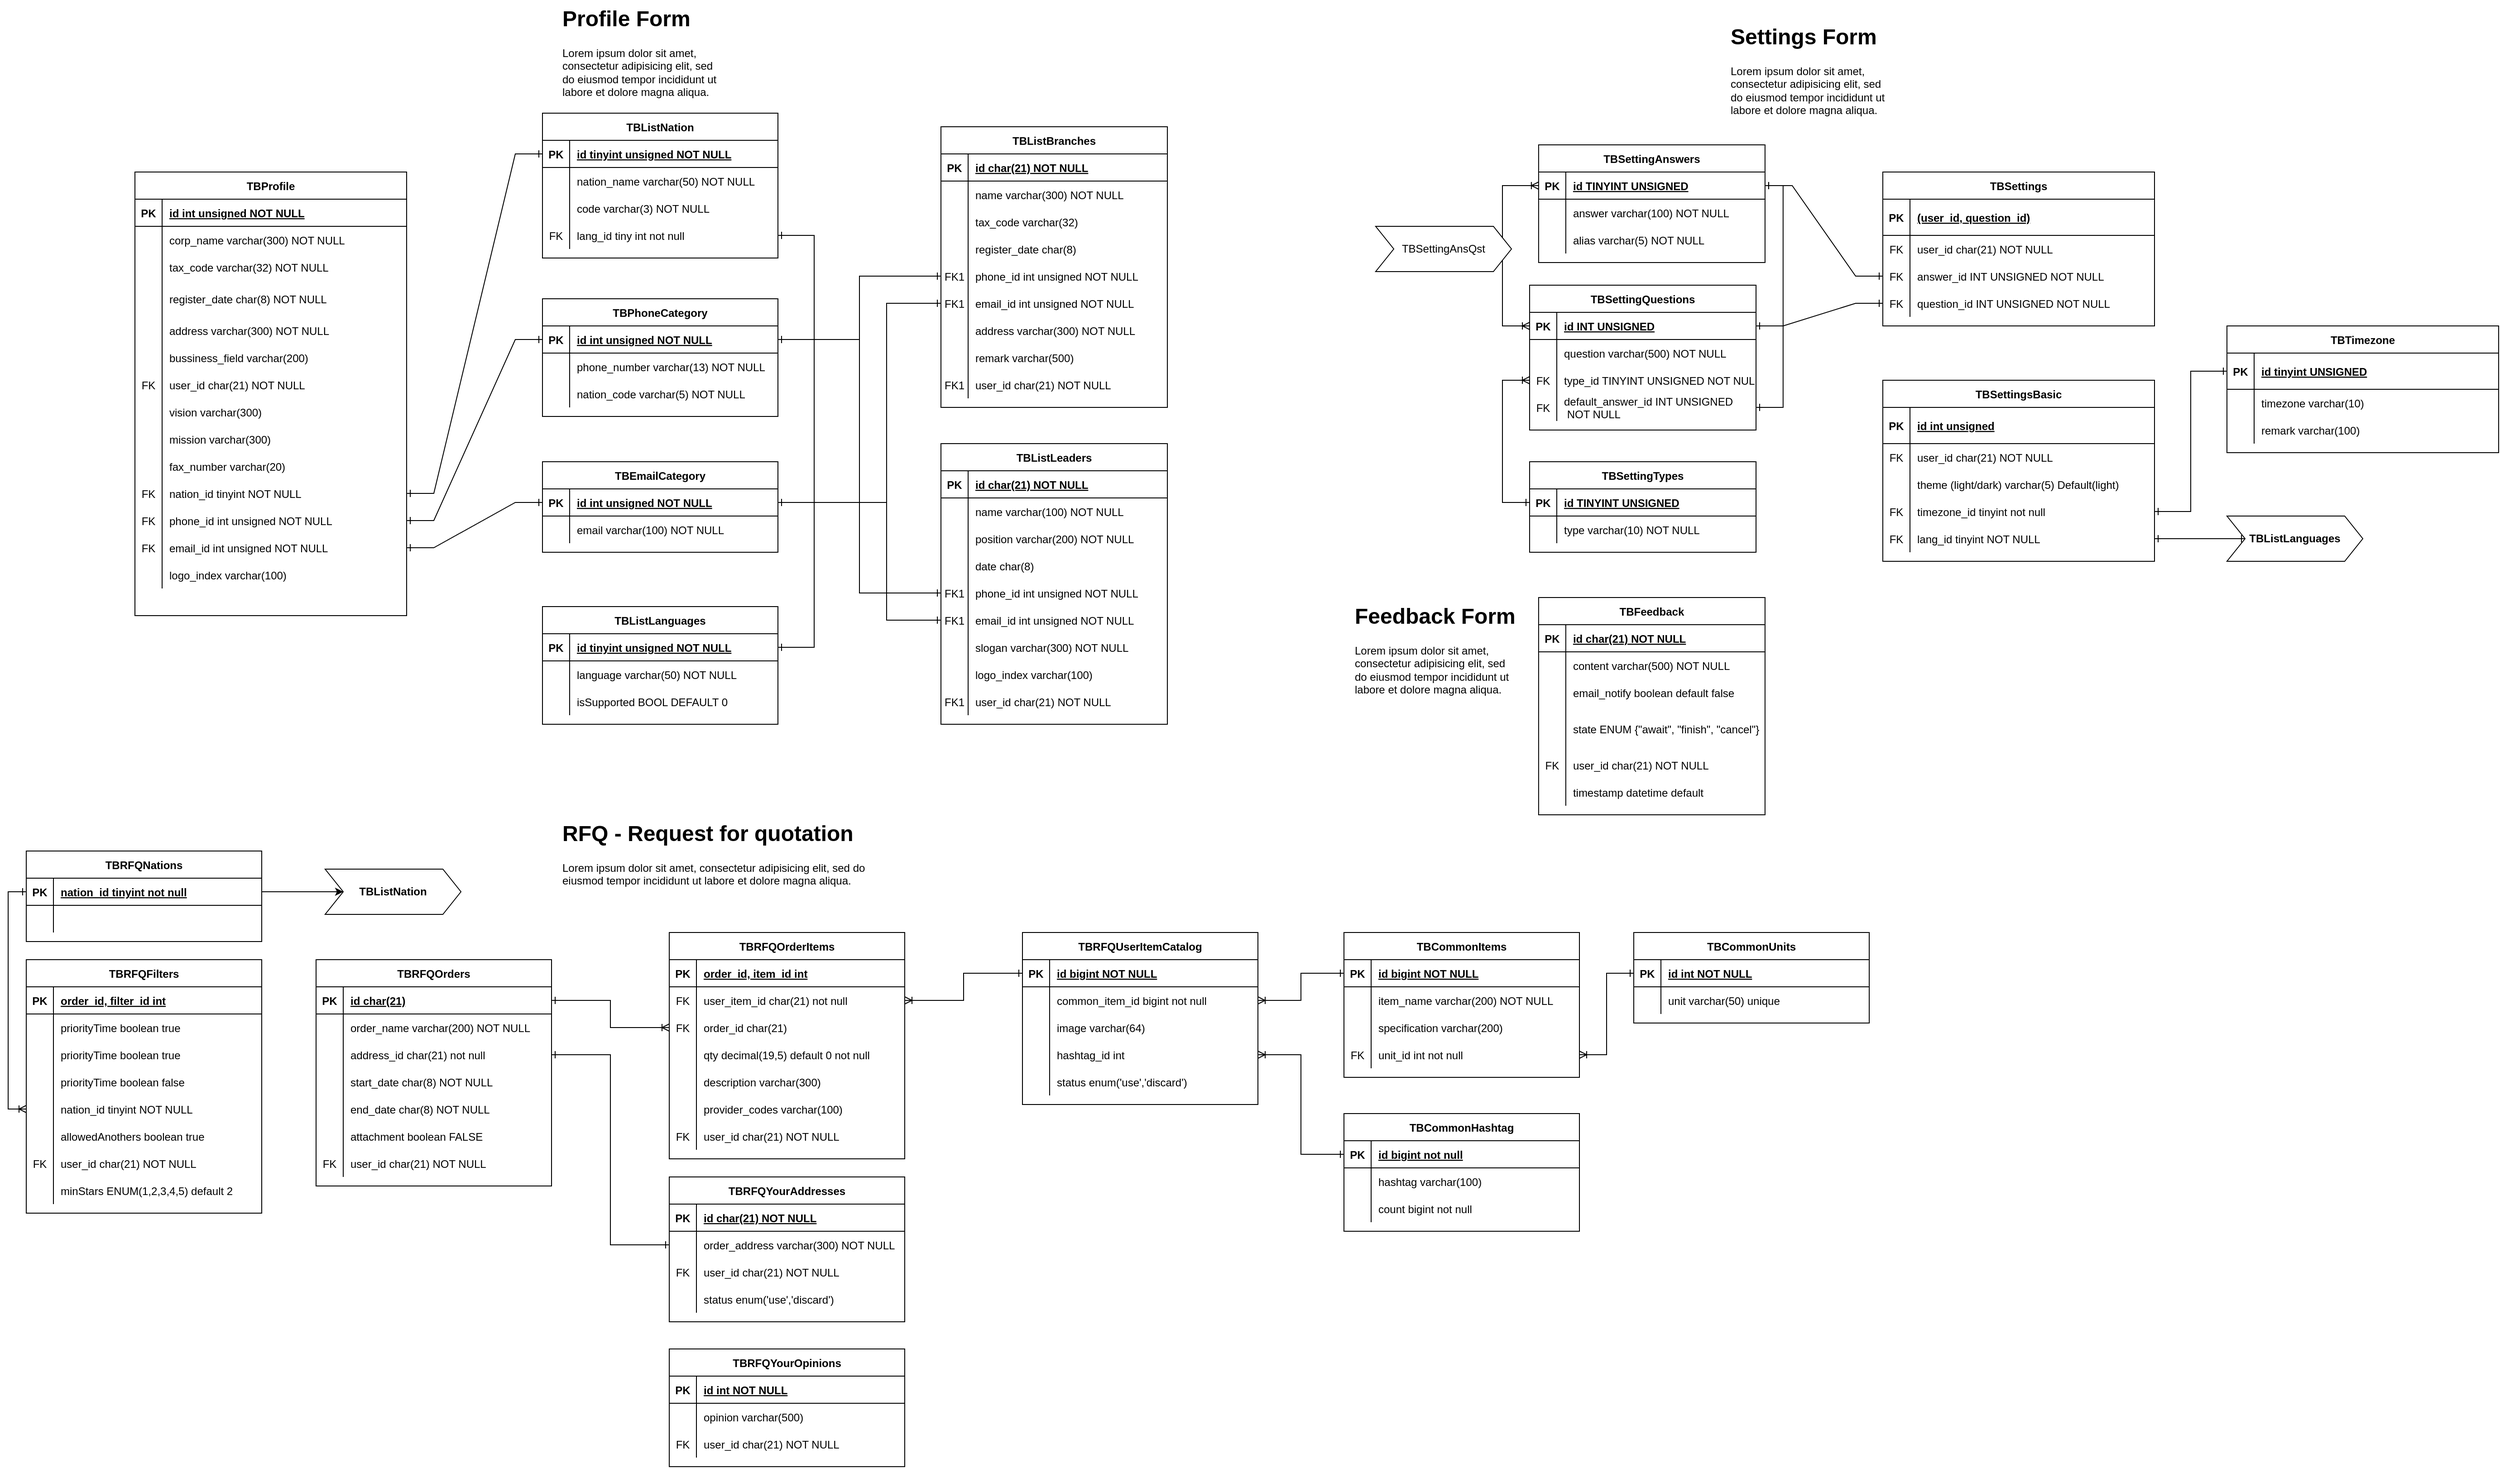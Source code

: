 <mxfile version="26.0.14">
  <diagram id="R2lEEEUBdFMjLlhIrx00" name="Page-1">
    <mxGraphModel dx="2135" dy="640" grid="1" gridSize="10" guides="1" tooltips="1" connect="1" arrows="1" fold="1" page="1" pageScale="1" pageWidth="850" pageHeight="1100" math="0" shadow="0" extFonts="Permanent Marker^https://fonts.googleapis.com/css?family=Permanent+Marker">
      <root>
        <mxCell id="0" />
        <mxCell id="1" parent="0" />
        <mxCell id="C-vyLk0tnHw3VtMMgP7b-2" value="TBListBranches" style="shape=table;startSize=30;container=1;collapsible=1;childLayout=tableLayout;fixedRows=1;rowLines=0;fontStyle=1;align=center;resizeLast=1;" parent="1" vertex="1">
          <mxGeometry x="1020" y="150" width="250" height="310" as="geometry" />
        </mxCell>
        <mxCell id="C-vyLk0tnHw3VtMMgP7b-3" value="" style="shape=partialRectangle;collapsible=0;dropTarget=0;pointerEvents=0;fillColor=none;points=[[0,0.5],[1,0.5]];portConstraint=eastwest;top=0;left=0;right=0;bottom=1;" parent="C-vyLk0tnHw3VtMMgP7b-2" vertex="1">
          <mxGeometry y="30" width="250" height="30" as="geometry" />
        </mxCell>
        <mxCell id="C-vyLk0tnHw3VtMMgP7b-4" value="PK" style="shape=partialRectangle;overflow=hidden;connectable=0;fillColor=none;top=0;left=0;bottom=0;right=0;fontStyle=1;" parent="C-vyLk0tnHw3VtMMgP7b-3" vertex="1">
          <mxGeometry width="30" height="30" as="geometry">
            <mxRectangle width="30" height="30" as="alternateBounds" />
          </mxGeometry>
        </mxCell>
        <mxCell id="C-vyLk0tnHw3VtMMgP7b-5" value="id char(21) NOT NULL" style="shape=partialRectangle;overflow=hidden;connectable=0;fillColor=none;top=0;left=0;bottom=0;right=0;align=left;spacingLeft=6;fontStyle=5;" parent="C-vyLk0tnHw3VtMMgP7b-3" vertex="1">
          <mxGeometry x="30" width="220" height="30" as="geometry">
            <mxRectangle width="220" height="30" as="alternateBounds" />
          </mxGeometry>
        </mxCell>
        <mxCell id="C-vyLk0tnHw3VtMMgP7b-6" value="" style="shape=partialRectangle;collapsible=0;dropTarget=0;pointerEvents=0;fillColor=none;points=[[0,0.5],[1,0.5]];portConstraint=eastwest;top=0;left=0;right=0;bottom=0;" parent="C-vyLk0tnHw3VtMMgP7b-2" vertex="1">
          <mxGeometry y="60" width="250" height="30" as="geometry" />
        </mxCell>
        <mxCell id="C-vyLk0tnHw3VtMMgP7b-7" value="" style="shape=partialRectangle;overflow=hidden;connectable=0;fillColor=none;top=0;left=0;bottom=0;right=0;" parent="C-vyLk0tnHw3VtMMgP7b-6" vertex="1">
          <mxGeometry width="30" height="30" as="geometry">
            <mxRectangle width="30" height="30" as="alternateBounds" />
          </mxGeometry>
        </mxCell>
        <mxCell id="C-vyLk0tnHw3VtMMgP7b-8" value="name varchar(300) NOT NULL" style="shape=partialRectangle;overflow=hidden;connectable=0;fillColor=none;top=0;left=0;bottom=0;right=0;align=left;spacingLeft=6;" parent="C-vyLk0tnHw3VtMMgP7b-6" vertex="1">
          <mxGeometry x="30" width="220" height="30" as="geometry">
            <mxRectangle width="220" height="30" as="alternateBounds" />
          </mxGeometry>
        </mxCell>
        <mxCell id="C-vyLk0tnHw3VtMMgP7b-9" value="" style="shape=partialRectangle;collapsible=0;dropTarget=0;pointerEvents=0;fillColor=none;points=[[0,0.5],[1,0.5]];portConstraint=eastwest;top=0;left=0;right=0;bottom=0;" parent="C-vyLk0tnHw3VtMMgP7b-2" vertex="1">
          <mxGeometry y="90" width="250" height="30" as="geometry" />
        </mxCell>
        <mxCell id="C-vyLk0tnHw3VtMMgP7b-10" value="" style="shape=partialRectangle;overflow=hidden;connectable=0;fillColor=none;top=0;left=0;bottom=0;right=0;" parent="C-vyLk0tnHw3VtMMgP7b-9" vertex="1">
          <mxGeometry width="30" height="30" as="geometry">
            <mxRectangle width="30" height="30" as="alternateBounds" />
          </mxGeometry>
        </mxCell>
        <mxCell id="C-vyLk0tnHw3VtMMgP7b-11" value="tax_code varchar(32)" style="shape=partialRectangle;overflow=hidden;connectable=0;fillColor=none;top=0;left=0;bottom=0;right=0;align=left;spacingLeft=6;" parent="C-vyLk0tnHw3VtMMgP7b-9" vertex="1">
          <mxGeometry x="30" width="220" height="30" as="geometry">
            <mxRectangle width="220" height="30" as="alternateBounds" />
          </mxGeometry>
        </mxCell>
        <mxCell id="9rCIaX-36Uy0i_fqB0H3-1" value="" style="shape=partialRectangle;collapsible=0;dropTarget=0;pointerEvents=0;fillColor=none;points=[[0,0.5],[1,0.5]];portConstraint=eastwest;top=0;left=0;right=0;bottom=0;" parent="C-vyLk0tnHw3VtMMgP7b-2" vertex="1">
          <mxGeometry y="120" width="250" height="30" as="geometry" />
        </mxCell>
        <mxCell id="9rCIaX-36Uy0i_fqB0H3-2" value="" style="shape=partialRectangle;overflow=hidden;connectable=0;fillColor=none;top=0;left=0;bottom=0;right=0;" parent="9rCIaX-36Uy0i_fqB0H3-1" vertex="1">
          <mxGeometry width="30" height="30" as="geometry">
            <mxRectangle width="30" height="30" as="alternateBounds" />
          </mxGeometry>
        </mxCell>
        <mxCell id="9rCIaX-36Uy0i_fqB0H3-3" value="register_date char(8)" style="shape=partialRectangle;overflow=hidden;connectable=0;fillColor=none;top=0;left=0;bottom=0;right=0;align=left;spacingLeft=6;" parent="9rCIaX-36Uy0i_fqB0H3-1" vertex="1">
          <mxGeometry x="30" width="220" height="30" as="geometry">
            <mxRectangle width="220" height="30" as="alternateBounds" />
          </mxGeometry>
        </mxCell>
        <mxCell id="9rCIaX-36Uy0i_fqB0H3-4" value="" style="shape=partialRectangle;collapsible=0;dropTarget=0;pointerEvents=0;fillColor=none;points=[[0,0.5],[1,0.5]];portConstraint=eastwest;top=0;left=0;right=0;bottom=0;" parent="C-vyLk0tnHw3VtMMgP7b-2" vertex="1">
          <mxGeometry y="150" width="250" height="30" as="geometry" />
        </mxCell>
        <mxCell id="9rCIaX-36Uy0i_fqB0H3-5" value="FK1" style="shape=partialRectangle;overflow=hidden;connectable=0;fillColor=none;top=0;left=0;bottom=0;right=0;" parent="9rCIaX-36Uy0i_fqB0H3-4" vertex="1">
          <mxGeometry width="30" height="30" as="geometry">
            <mxRectangle width="30" height="30" as="alternateBounds" />
          </mxGeometry>
        </mxCell>
        <mxCell id="9rCIaX-36Uy0i_fqB0H3-6" value="phone_id int unsigned NOT NULL" style="shape=partialRectangle;overflow=hidden;connectable=0;fillColor=none;top=0;left=0;bottom=0;right=0;align=left;spacingLeft=6;" parent="9rCIaX-36Uy0i_fqB0H3-4" vertex="1">
          <mxGeometry x="30" width="220" height="30" as="geometry">
            <mxRectangle width="220" height="30" as="alternateBounds" />
          </mxGeometry>
        </mxCell>
        <mxCell id="9rCIaX-36Uy0i_fqB0H3-7" value="" style="shape=partialRectangle;collapsible=0;dropTarget=0;pointerEvents=0;fillColor=none;points=[[0,0.5],[1,0.5]];portConstraint=eastwest;top=0;left=0;right=0;bottom=0;" parent="C-vyLk0tnHw3VtMMgP7b-2" vertex="1">
          <mxGeometry y="180" width="250" height="30" as="geometry" />
        </mxCell>
        <mxCell id="9rCIaX-36Uy0i_fqB0H3-8" value="FK1" style="shape=partialRectangle;overflow=hidden;connectable=0;fillColor=none;top=0;left=0;bottom=0;right=0;" parent="9rCIaX-36Uy0i_fqB0H3-7" vertex="1">
          <mxGeometry width="30" height="30" as="geometry">
            <mxRectangle width="30" height="30" as="alternateBounds" />
          </mxGeometry>
        </mxCell>
        <mxCell id="9rCIaX-36Uy0i_fqB0H3-9" value="email_id int unsigned NOT NULL" style="shape=partialRectangle;overflow=hidden;connectable=0;fillColor=none;top=0;left=0;bottom=0;right=0;align=left;spacingLeft=6;" parent="9rCIaX-36Uy0i_fqB0H3-7" vertex="1">
          <mxGeometry x="30" width="220" height="30" as="geometry">
            <mxRectangle width="220" height="30" as="alternateBounds" />
          </mxGeometry>
        </mxCell>
        <mxCell id="9rCIaX-36Uy0i_fqB0H3-10" value="" style="shape=partialRectangle;collapsible=0;dropTarget=0;pointerEvents=0;fillColor=none;points=[[0,0.5],[1,0.5]];portConstraint=eastwest;top=0;left=0;right=0;bottom=0;" parent="C-vyLk0tnHw3VtMMgP7b-2" vertex="1">
          <mxGeometry y="210" width="250" height="30" as="geometry" />
        </mxCell>
        <mxCell id="9rCIaX-36Uy0i_fqB0H3-11" value="" style="shape=partialRectangle;overflow=hidden;connectable=0;fillColor=none;top=0;left=0;bottom=0;right=0;" parent="9rCIaX-36Uy0i_fqB0H3-10" vertex="1">
          <mxGeometry width="30" height="30" as="geometry">
            <mxRectangle width="30" height="30" as="alternateBounds" />
          </mxGeometry>
        </mxCell>
        <mxCell id="9rCIaX-36Uy0i_fqB0H3-12" value="address varchar(300) NOT NULL" style="shape=partialRectangle;overflow=hidden;connectable=0;fillColor=none;top=0;left=0;bottom=0;right=0;align=left;spacingLeft=6;" parent="9rCIaX-36Uy0i_fqB0H3-10" vertex="1">
          <mxGeometry x="30" width="220" height="30" as="geometry">
            <mxRectangle width="220" height="30" as="alternateBounds" />
          </mxGeometry>
        </mxCell>
        <mxCell id="9rCIaX-36Uy0i_fqB0H3-13" value="" style="shape=partialRectangle;collapsible=0;dropTarget=0;pointerEvents=0;fillColor=none;points=[[0,0.5],[1,0.5]];portConstraint=eastwest;top=0;left=0;right=0;bottom=0;" parent="C-vyLk0tnHw3VtMMgP7b-2" vertex="1">
          <mxGeometry y="240" width="250" height="30" as="geometry" />
        </mxCell>
        <mxCell id="9rCIaX-36Uy0i_fqB0H3-14" value="" style="shape=partialRectangle;overflow=hidden;connectable=0;fillColor=none;top=0;left=0;bottom=0;right=0;" parent="9rCIaX-36Uy0i_fqB0H3-13" vertex="1">
          <mxGeometry width="30" height="30" as="geometry">
            <mxRectangle width="30" height="30" as="alternateBounds" />
          </mxGeometry>
        </mxCell>
        <mxCell id="9rCIaX-36Uy0i_fqB0H3-15" value="remark varchar(500)" style="shape=partialRectangle;overflow=hidden;connectable=0;fillColor=none;top=0;left=0;bottom=0;right=0;align=left;spacingLeft=6;" parent="9rCIaX-36Uy0i_fqB0H3-13" vertex="1">
          <mxGeometry x="30" width="220" height="30" as="geometry">
            <mxRectangle width="220" height="30" as="alternateBounds" />
          </mxGeometry>
        </mxCell>
        <mxCell id="9rCIaX-36Uy0i_fqB0H3-18" value="" style="shape=partialRectangle;collapsible=0;dropTarget=0;pointerEvents=0;fillColor=none;points=[[0,0.5],[1,0.5]];portConstraint=eastwest;top=0;left=0;right=0;bottom=0;" parent="C-vyLk0tnHw3VtMMgP7b-2" vertex="1">
          <mxGeometry y="270" width="250" height="30" as="geometry" />
        </mxCell>
        <mxCell id="9rCIaX-36Uy0i_fqB0H3-19" value="FK1" style="shape=partialRectangle;overflow=hidden;connectable=0;fillColor=none;top=0;left=0;bottom=0;right=0;" parent="9rCIaX-36Uy0i_fqB0H3-18" vertex="1">
          <mxGeometry width="30" height="30" as="geometry">
            <mxRectangle width="30" height="30" as="alternateBounds" />
          </mxGeometry>
        </mxCell>
        <mxCell id="9rCIaX-36Uy0i_fqB0H3-20" value="user_id char(21) NOT NULL" style="shape=partialRectangle;overflow=hidden;connectable=0;fillColor=none;top=0;left=0;bottom=0;right=0;align=left;spacingLeft=6;" parent="9rCIaX-36Uy0i_fqB0H3-18" vertex="1">
          <mxGeometry x="30" width="220" height="30" as="geometry">
            <mxRectangle width="220" height="30" as="alternateBounds" />
          </mxGeometry>
        </mxCell>
        <mxCell id="C-vyLk0tnHw3VtMMgP7b-13" value="TBEmailCategory" style="shape=table;startSize=30;container=1;collapsible=1;childLayout=tableLayout;fixedRows=1;rowLines=0;fontStyle=1;align=center;resizeLast=1;" parent="1" vertex="1">
          <mxGeometry x="580" y="520" width="260" height="100" as="geometry" />
        </mxCell>
        <mxCell id="C-vyLk0tnHw3VtMMgP7b-14" value="" style="shape=partialRectangle;collapsible=0;dropTarget=0;pointerEvents=0;fillColor=none;points=[[0,0.5],[1,0.5]];portConstraint=eastwest;top=0;left=0;right=0;bottom=1;" parent="C-vyLk0tnHw3VtMMgP7b-13" vertex="1">
          <mxGeometry y="30" width="260" height="30" as="geometry" />
        </mxCell>
        <mxCell id="C-vyLk0tnHw3VtMMgP7b-15" value="PK" style="shape=partialRectangle;overflow=hidden;connectable=0;fillColor=none;top=0;left=0;bottom=0;right=0;fontStyle=1;" parent="C-vyLk0tnHw3VtMMgP7b-14" vertex="1">
          <mxGeometry width="30" height="30" as="geometry">
            <mxRectangle width="30" height="30" as="alternateBounds" />
          </mxGeometry>
        </mxCell>
        <mxCell id="C-vyLk0tnHw3VtMMgP7b-16" value="id int unsigned NOT NULL" style="shape=partialRectangle;overflow=hidden;connectable=0;fillColor=none;top=0;left=0;bottom=0;right=0;align=left;spacingLeft=6;fontStyle=5;" parent="C-vyLk0tnHw3VtMMgP7b-14" vertex="1">
          <mxGeometry x="30" width="230" height="30" as="geometry">
            <mxRectangle width="230" height="30" as="alternateBounds" />
          </mxGeometry>
        </mxCell>
        <mxCell id="C-vyLk0tnHw3VtMMgP7b-17" value="" style="shape=partialRectangle;collapsible=0;dropTarget=0;pointerEvents=0;fillColor=none;points=[[0,0.5],[1,0.5]];portConstraint=eastwest;top=0;left=0;right=0;bottom=0;" parent="C-vyLk0tnHw3VtMMgP7b-13" vertex="1">
          <mxGeometry y="60" width="260" height="30" as="geometry" />
        </mxCell>
        <mxCell id="C-vyLk0tnHw3VtMMgP7b-18" value="" style="shape=partialRectangle;overflow=hidden;connectable=0;fillColor=none;top=0;left=0;bottom=0;right=0;" parent="C-vyLk0tnHw3VtMMgP7b-17" vertex="1">
          <mxGeometry width="30" height="30" as="geometry">
            <mxRectangle width="30" height="30" as="alternateBounds" />
          </mxGeometry>
        </mxCell>
        <mxCell id="C-vyLk0tnHw3VtMMgP7b-19" value="email varchar(100) NOT NULL" style="shape=partialRectangle;overflow=hidden;connectable=0;fillColor=none;top=0;left=0;bottom=0;right=0;align=left;spacingLeft=6;" parent="C-vyLk0tnHw3VtMMgP7b-17" vertex="1">
          <mxGeometry x="30" width="230" height="30" as="geometry">
            <mxRectangle width="230" height="30" as="alternateBounds" />
          </mxGeometry>
        </mxCell>
        <mxCell id="C-vyLk0tnHw3VtMMgP7b-23" value="TBProfile" style="shape=table;startSize=30;container=1;collapsible=1;childLayout=tableLayout;fixedRows=1;rowLines=0;fontStyle=1;align=center;resizeLast=1;" parent="1" vertex="1">
          <mxGeometry x="130" y="200" width="300" height="490" as="geometry" />
        </mxCell>
        <mxCell id="C-vyLk0tnHw3VtMMgP7b-24" value="" style="shape=partialRectangle;collapsible=0;dropTarget=0;pointerEvents=0;fillColor=none;points=[[0,0.5],[1,0.5]];portConstraint=eastwest;top=0;left=0;right=0;bottom=1;" parent="C-vyLk0tnHw3VtMMgP7b-23" vertex="1">
          <mxGeometry y="30" width="300" height="30" as="geometry" />
        </mxCell>
        <mxCell id="C-vyLk0tnHw3VtMMgP7b-25" value="PK" style="shape=partialRectangle;overflow=hidden;connectable=0;fillColor=none;top=0;left=0;bottom=0;right=0;fontStyle=1;" parent="C-vyLk0tnHw3VtMMgP7b-24" vertex="1">
          <mxGeometry width="30" height="30" as="geometry">
            <mxRectangle width="30" height="30" as="alternateBounds" />
          </mxGeometry>
        </mxCell>
        <mxCell id="C-vyLk0tnHw3VtMMgP7b-26" value="id int unsigned NOT NULL " style="shape=partialRectangle;overflow=hidden;connectable=0;fillColor=none;top=0;left=0;bottom=0;right=0;align=left;spacingLeft=6;fontStyle=5;" parent="C-vyLk0tnHw3VtMMgP7b-24" vertex="1">
          <mxGeometry x="30" width="270" height="30" as="geometry">
            <mxRectangle width="270" height="30" as="alternateBounds" />
          </mxGeometry>
        </mxCell>
        <mxCell id="C-vyLk0tnHw3VtMMgP7b-27" value="" style="shape=partialRectangle;collapsible=0;dropTarget=0;pointerEvents=0;fillColor=none;points=[[0,0.5],[1,0.5]];portConstraint=eastwest;top=0;left=0;right=0;bottom=0;" parent="C-vyLk0tnHw3VtMMgP7b-23" vertex="1">
          <mxGeometry y="60" width="300" height="30" as="geometry" />
        </mxCell>
        <mxCell id="C-vyLk0tnHw3VtMMgP7b-28" value="" style="shape=partialRectangle;overflow=hidden;connectable=0;fillColor=none;top=0;left=0;bottom=0;right=0;" parent="C-vyLk0tnHw3VtMMgP7b-27" vertex="1">
          <mxGeometry width="30" height="30" as="geometry">
            <mxRectangle width="30" height="30" as="alternateBounds" />
          </mxGeometry>
        </mxCell>
        <mxCell id="C-vyLk0tnHw3VtMMgP7b-29" value="corp_name varchar(300) NOT NULL" style="shape=partialRectangle;overflow=hidden;connectable=0;fillColor=none;top=0;left=0;bottom=0;right=0;align=left;spacingLeft=6;" parent="C-vyLk0tnHw3VtMMgP7b-27" vertex="1">
          <mxGeometry x="30" width="270" height="30" as="geometry">
            <mxRectangle width="270" height="30" as="alternateBounds" />
          </mxGeometry>
        </mxCell>
        <mxCell id="n6G3_upsf0RafCnvRuXM-31" value="" style="shape=partialRectangle;collapsible=0;dropTarget=0;pointerEvents=0;fillColor=none;points=[[0,0.5],[1,0.5]];portConstraint=eastwest;top=0;left=0;right=0;bottom=0;" parent="C-vyLk0tnHw3VtMMgP7b-23" vertex="1">
          <mxGeometry y="90" width="300" height="30" as="geometry" />
        </mxCell>
        <mxCell id="n6G3_upsf0RafCnvRuXM-32" value="" style="shape=partialRectangle;overflow=hidden;connectable=0;fillColor=none;top=0;left=0;bottom=0;right=0;" parent="n6G3_upsf0RafCnvRuXM-31" vertex="1">
          <mxGeometry width="30" height="30" as="geometry">
            <mxRectangle width="30" height="30" as="alternateBounds" />
          </mxGeometry>
        </mxCell>
        <mxCell id="n6G3_upsf0RafCnvRuXM-33" value="tax_code varchar(32) NOT NULL" style="shape=partialRectangle;overflow=hidden;connectable=0;fillColor=none;top=0;left=0;bottom=0;right=0;align=left;spacingLeft=6;" parent="n6G3_upsf0RafCnvRuXM-31" vertex="1">
          <mxGeometry x="30" width="270" height="30" as="geometry">
            <mxRectangle width="270" height="30" as="alternateBounds" />
          </mxGeometry>
        </mxCell>
        <mxCell id="n6G3_upsf0RafCnvRuXM-34" value="" style="shape=partialRectangle;collapsible=0;dropTarget=0;pointerEvents=0;fillColor=none;points=[[0,0.5],[1,0.5]];portConstraint=eastwest;top=0;left=0;right=0;bottom=0;" parent="C-vyLk0tnHw3VtMMgP7b-23" vertex="1">
          <mxGeometry y="120" width="300" height="40" as="geometry" />
        </mxCell>
        <mxCell id="n6G3_upsf0RafCnvRuXM-35" value="" style="shape=partialRectangle;overflow=hidden;connectable=0;fillColor=none;top=0;left=0;bottom=0;right=0;" parent="n6G3_upsf0RafCnvRuXM-34" vertex="1">
          <mxGeometry width="30" height="40" as="geometry">
            <mxRectangle width="30" height="40" as="alternateBounds" />
          </mxGeometry>
        </mxCell>
        <mxCell id="n6G3_upsf0RafCnvRuXM-36" value="register_date char(8) NOT NULL" style="shape=partialRectangle;overflow=hidden;connectable=0;fillColor=none;top=0;left=0;bottom=0;right=0;align=left;spacingLeft=6;" parent="n6G3_upsf0RafCnvRuXM-34" vertex="1">
          <mxGeometry x="30" width="270" height="40" as="geometry">
            <mxRectangle width="270" height="40" as="alternateBounds" />
          </mxGeometry>
        </mxCell>
        <mxCell id="n6G3_upsf0RafCnvRuXM-37" value="" style="shape=partialRectangle;collapsible=0;dropTarget=0;pointerEvents=0;fillColor=none;points=[[0,0.5],[1,0.5]];portConstraint=eastwest;top=0;left=0;right=0;bottom=0;" parent="C-vyLk0tnHw3VtMMgP7b-23" vertex="1">
          <mxGeometry y="160" width="300" height="30" as="geometry" />
        </mxCell>
        <mxCell id="n6G3_upsf0RafCnvRuXM-38" value="" style="shape=partialRectangle;overflow=hidden;connectable=0;fillColor=none;top=0;left=0;bottom=0;right=0;" parent="n6G3_upsf0RafCnvRuXM-37" vertex="1">
          <mxGeometry width="30" height="30" as="geometry">
            <mxRectangle width="30" height="30" as="alternateBounds" />
          </mxGeometry>
        </mxCell>
        <mxCell id="n6G3_upsf0RafCnvRuXM-39" value="address varchar(300) NOT NULL" style="shape=partialRectangle;overflow=hidden;connectable=0;fillColor=none;top=0;left=0;bottom=0;right=0;align=left;spacingLeft=6;" parent="n6G3_upsf0RafCnvRuXM-37" vertex="1">
          <mxGeometry x="30" width="270" height="30" as="geometry">
            <mxRectangle width="270" height="30" as="alternateBounds" />
          </mxGeometry>
        </mxCell>
        <mxCell id="n6G3_upsf0RafCnvRuXM-40" value="" style="shape=partialRectangle;collapsible=0;dropTarget=0;pointerEvents=0;fillColor=none;points=[[0,0.5],[1,0.5]];portConstraint=eastwest;top=0;left=0;right=0;bottom=0;" parent="C-vyLk0tnHw3VtMMgP7b-23" vertex="1">
          <mxGeometry y="190" width="300" height="30" as="geometry" />
        </mxCell>
        <mxCell id="n6G3_upsf0RafCnvRuXM-41" value="" style="shape=partialRectangle;overflow=hidden;connectable=0;fillColor=none;top=0;left=0;bottom=0;right=0;" parent="n6G3_upsf0RafCnvRuXM-40" vertex="1">
          <mxGeometry width="30" height="30" as="geometry">
            <mxRectangle width="30" height="30" as="alternateBounds" />
          </mxGeometry>
        </mxCell>
        <mxCell id="n6G3_upsf0RafCnvRuXM-42" value="bussiness_field varchar(200)" style="shape=partialRectangle;overflow=hidden;connectable=0;fillColor=none;top=0;left=0;bottom=0;right=0;align=left;spacingLeft=6;" parent="n6G3_upsf0RafCnvRuXM-40" vertex="1">
          <mxGeometry x="30" width="270" height="30" as="geometry">
            <mxRectangle width="270" height="30" as="alternateBounds" />
          </mxGeometry>
        </mxCell>
        <mxCell id="n6G3_upsf0RafCnvRuXM-43" value="" style="shape=partialRectangle;collapsible=0;dropTarget=0;pointerEvents=0;fillColor=none;points=[[0,0.5],[1,0.5]];portConstraint=eastwest;top=0;left=0;right=0;bottom=0;" parent="C-vyLk0tnHw3VtMMgP7b-23" vertex="1">
          <mxGeometry y="220" width="300" height="30" as="geometry" />
        </mxCell>
        <mxCell id="n6G3_upsf0RafCnvRuXM-44" value="FK" style="shape=partialRectangle;overflow=hidden;connectable=0;fillColor=none;top=0;left=0;bottom=0;right=0;" parent="n6G3_upsf0RafCnvRuXM-43" vertex="1">
          <mxGeometry width="30" height="30" as="geometry">
            <mxRectangle width="30" height="30" as="alternateBounds" />
          </mxGeometry>
        </mxCell>
        <mxCell id="n6G3_upsf0RafCnvRuXM-45" value="user_id char(21) NOT NULL" style="shape=partialRectangle;overflow=hidden;connectable=0;fillColor=none;top=0;left=0;bottom=0;right=0;align=left;spacingLeft=6;" parent="n6G3_upsf0RafCnvRuXM-43" vertex="1">
          <mxGeometry x="30" width="270" height="30" as="geometry">
            <mxRectangle width="270" height="30" as="alternateBounds" />
          </mxGeometry>
        </mxCell>
        <mxCell id="n6G3_upsf0RafCnvRuXM-46" value="" style="shape=partialRectangle;collapsible=0;dropTarget=0;pointerEvents=0;fillColor=none;points=[[0,0.5],[1,0.5]];portConstraint=eastwest;top=0;left=0;right=0;bottom=0;" parent="C-vyLk0tnHw3VtMMgP7b-23" vertex="1">
          <mxGeometry y="250" width="300" height="30" as="geometry" />
        </mxCell>
        <mxCell id="n6G3_upsf0RafCnvRuXM-47" value="" style="shape=partialRectangle;overflow=hidden;connectable=0;fillColor=none;top=0;left=0;bottom=0;right=0;" parent="n6G3_upsf0RafCnvRuXM-46" vertex="1">
          <mxGeometry width="30" height="30" as="geometry">
            <mxRectangle width="30" height="30" as="alternateBounds" />
          </mxGeometry>
        </mxCell>
        <mxCell id="n6G3_upsf0RafCnvRuXM-48" value="vision varchar(300)" style="shape=partialRectangle;overflow=hidden;connectable=0;fillColor=none;top=0;left=0;bottom=0;right=0;align=left;spacingLeft=6;" parent="n6G3_upsf0RafCnvRuXM-46" vertex="1">
          <mxGeometry x="30" width="270" height="30" as="geometry">
            <mxRectangle width="270" height="30" as="alternateBounds" />
          </mxGeometry>
        </mxCell>
        <mxCell id="n6G3_upsf0RafCnvRuXM-49" value="" style="shape=partialRectangle;collapsible=0;dropTarget=0;pointerEvents=0;fillColor=none;points=[[0,0.5],[1,0.5]];portConstraint=eastwest;top=0;left=0;right=0;bottom=0;" parent="C-vyLk0tnHw3VtMMgP7b-23" vertex="1">
          <mxGeometry y="280" width="300" height="30" as="geometry" />
        </mxCell>
        <mxCell id="n6G3_upsf0RafCnvRuXM-50" value="" style="shape=partialRectangle;overflow=hidden;connectable=0;fillColor=none;top=0;left=0;bottom=0;right=0;" parent="n6G3_upsf0RafCnvRuXM-49" vertex="1">
          <mxGeometry width="30" height="30" as="geometry">
            <mxRectangle width="30" height="30" as="alternateBounds" />
          </mxGeometry>
        </mxCell>
        <mxCell id="n6G3_upsf0RafCnvRuXM-51" value="mission varchar(300)" style="shape=partialRectangle;overflow=hidden;connectable=0;fillColor=none;top=0;left=0;bottom=0;right=0;align=left;spacingLeft=6;" parent="n6G3_upsf0RafCnvRuXM-49" vertex="1">
          <mxGeometry x="30" width="270" height="30" as="geometry">
            <mxRectangle width="270" height="30" as="alternateBounds" />
          </mxGeometry>
        </mxCell>
        <mxCell id="n6G3_upsf0RafCnvRuXM-52" value="" style="shape=partialRectangle;collapsible=0;dropTarget=0;pointerEvents=0;fillColor=none;points=[[0,0.5],[1,0.5]];portConstraint=eastwest;top=0;left=0;right=0;bottom=0;" parent="C-vyLk0tnHw3VtMMgP7b-23" vertex="1">
          <mxGeometry y="310" width="300" height="30" as="geometry" />
        </mxCell>
        <mxCell id="n6G3_upsf0RafCnvRuXM-53" value="" style="shape=partialRectangle;overflow=hidden;connectable=0;fillColor=none;top=0;left=0;bottom=0;right=0;" parent="n6G3_upsf0RafCnvRuXM-52" vertex="1">
          <mxGeometry width="30" height="30" as="geometry">
            <mxRectangle width="30" height="30" as="alternateBounds" />
          </mxGeometry>
        </mxCell>
        <mxCell id="n6G3_upsf0RafCnvRuXM-54" value="fax_number varchar(20)" style="shape=partialRectangle;overflow=hidden;connectable=0;fillColor=none;top=0;left=0;bottom=0;right=0;align=left;spacingLeft=6;" parent="n6G3_upsf0RafCnvRuXM-52" vertex="1">
          <mxGeometry x="30" width="270" height="30" as="geometry">
            <mxRectangle width="270" height="30" as="alternateBounds" />
          </mxGeometry>
        </mxCell>
        <mxCell id="n6G3_upsf0RafCnvRuXM-55" value="" style="shape=partialRectangle;collapsible=0;dropTarget=0;pointerEvents=0;fillColor=none;points=[[0,0.5],[1,0.5]];portConstraint=eastwest;top=0;left=0;right=0;bottom=0;" parent="C-vyLk0tnHw3VtMMgP7b-23" vertex="1">
          <mxGeometry y="340" width="300" height="30" as="geometry" />
        </mxCell>
        <mxCell id="n6G3_upsf0RafCnvRuXM-56" value="FK" style="shape=partialRectangle;overflow=hidden;connectable=0;fillColor=none;top=0;left=0;bottom=0;right=0;" parent="n6G3_upsf0RafCnvRuXM-55" vertex="1">
          <mxGeometry width="30" height="30" as="geometry">
            <mxRectangle width="30" height="30" as="alternateBounds" />
          </mxGeometry>
        </mxCell>
        <mxCell id="n6G3_upsf0RafCnvRuXM-57" value="nation_id tinyint NOT NULL" style="shape=partialRectangle;overflow=hidden;connectable=0;fillColor=none;top=0;left=0;bottom=0;right=0;align=left;spacingLeft=6;" parent="n6G3_upsf0RafCnvRuXM-55" vertex="1">
          <mxGeometry x="30" width="270" height="30" as="geometry">
            <mxRectangle width="270" height="30" as="alternateBounds" />
          </mxGeometry>
        </mxCell>
        <mxCell id="n6G3_upsf0RafCnvRuXM-71" value="" style="shape=partialRectangle;collapsible=0;dropTarget=0;pointerEvents=0;fillColor=none;points=[[0,0.5],[1,0.5]];portConstraint=eastwest;top=0;left=0;right=0;bottom=0;" parent="C-vyLk0tnHw3VtMMgP7b-23" vertex="1">
          <mxGeometry y="370" width="300" height="30" as="geometry" />
        </mxCell>
        <mxCell id="n6G3_upsf0RafCnvRuXM-72" value="FK" style="shape=partialRectangle;overflow=hidden;connectable=0;fillColor=none;top=0;left=0;bottom=0;right=0;" parent="n6G3_upsf0RafCnvRuXM-71" vertex="1">
          <mxGeometry width="30" height="30" as="geometry">
            <mxRectangle width="30" height="30" as="alternateBounds" />
          </mxGeometry>
        </mxCell>
        <mxCell id="n6G3_upsf0RafCnvRuXM-73" value="phone_id int unsigned NOT NULL" style="shape=partialRectangle;overflow=hidden;connectable=0;fillColor=none;top=0;left=0;bottom=0;right=0;align=left;spacingLeft=6;" parent="n6G3_upsf0RafCnvRuXM-71" vertex="1">
          <mxGeometry x="30" width="270" height="30" as="geometry">
            <mxRectangle width="270" height="30" as="alternateBounds" />
          </mxGeometry>
        </mxCell>
        <mxCell id="n6G3_upsf0RafCnvRuXM-74" value="" style="shape=partialRectangle;collapsible=0;dropTarget=0;pointerEvents=0;fillColor=none;points=[[0,0.5],[1,0.5]];portConstraint=eastwest;top=0;left=0;right=0;bottom=0;" parent="C-vyLk0tnHw3VtMMgP7b-23" vertex="1">
          <mxGeometry y="400" width="300" height="30" as="geometry" />
        </mxCell>
        <mxCell id="n6G3_upsf0RafCnvRuXM-75" value="FK" style="shape=partialRectangle;overflow=hidden;connectable=0;fillColor=none;top=0;left=0;bottom=0;right=0;" parent="n6G3_upsf0RafCnvRuXM-74" vertex="1">
          <mxGeometry width="30" height="30" as="geometry">
            <mxRectangle width="30" height="30" as="alternateBounds" />
          </mxGeometry>
        </mxCell>
        <mxCell id="n6G3_upsf0RafCnvRuXM-76" value="email_id int unsigned NOT NULL" style="shape=partialRectangle;overflow=hidden;connectable=0;fillColor=none;top=0;left=0;bottom=0;right=0;align=left;spacingLeft=6;" parent="n6G3_upsf0RafCnvRuXM-74" vertex="1">
          <mxGeometry x="30" width="270" height="30" as="geometry">
            <mxRectangle width="270" height="30" as="alternateBounds" />
          </mxGeometry>
        </mxCell>
        <mxCell id="n6G3_upsf0RafCnvRuXM-96" value="" style="shape=partialRectangle;collapsible=0;dropTarget=0;pointerEvents=0;fillColor=none;points=[[0,0.5],[1,0.5]];portConstraint=eastwest;top=0;left=0;right=0;bottom=0;" parent="C-vyLk0tnHw3VtMMgP7b-23" vertex="1">
          <mxGeometry y="430" width="300" height="30" as="geometry" />
        </mxCell>
        <mxCell id="n6G3_upsf0RafCnvRuXM-97" value="" style="shape=partialRectangle;overflow=hidden;connectable=0;fillColor=none;top=0;left=0;bottom=0;right=0;" parent="n6G3_upsf0RafCnvRuXM-96" vertex="1">
          <mxGeometry width="30" height="30" as="geometry">
            <mxRectangle width="30" height="30" as="alternateBounds" />
          </mxGeometry>
        </mxCell>
        <mxCell id="n6G3_upsf0RafCnvRuXM-98" value="logo_index varchar(100)" style="shape=partialRectangle;overflow=hidden;connectable=0;fillColor=none;top=0;left=0;bottom=0;right=0;align=left;spacingLeft=6;" parent="n6G3_upsf0RafCnvRuXM-96" vertex="1">
          <mxGeometry x="30" width="270" height="30" as="geometry">
            <mxRectangle width="270" height="30" as="alternateBounds" />
          </mxGeometry>
        </mxCell>
        <mxCell id="n6G3_upsf0RafCnvRuXM-1" value="TBPhoneCategory" style="shape=table;startSize=30;container=1;collapsible=1;childLayout=tableLayout;fixedRows=1;rowLines=0;fontStyle=1;align=center;resizeLast=1;" parent="1" vertex="1">
          <mxGeometry x="580" y="340" width="260" height="130" as="geometry" />
        </mxCell>
        <mxCell id="n6G3_upsf0RafCnvRuXM-2" value="" style="shape=partialRectangle;collapsible=0;dropTarget=0;pointerEvents=0;fillColor=none;points=[[0,0.5],[1,0.5]];portConstraint=eastwest;top=0;left=0;right=0;bottom=1;" parent="n6G3_upsf0RafCnvRuXM-1" vertex="1">
          <mxGeometry y="30" width="260" height="30" as="geometry" />
        </mxCell>
        <mxCell id="n6G3_upsf0RafCnvRuXM-3" value="PK" style="shape=partialRectangle;overflow=hidden;connectable=0;fillColor=none;top=0;left=0;bottom=0;right=0;fontStyle=1;" parent="n6G3_upsf0RafCnvRuXM-2" vertex="1">
          <mxGeometry width="30" height="30" as="geometry">
            <mxRectangle width="30" height="30" as="alternateBounds" />
          </mxGeometry>
        </mxCell>
        <mxCell id="n6G3_upsf0RafCnvRuXM-4" value="id int unsigned NOT NULL" style="shape=partialRectangle;overflow=hidden;connectable=0;fillColor=none;top=0;left=0;bottom=0;right=0;align=left;spacingLeft=6;fontStyle=5;" parent="n6G3_upsf0RafCnvRuXM-2" vertex="1">
          <mxGeometry x="30" width="230" height="30" as="geometry">
            <mxRectangle width="230" height="30" as="alternateBounds" />
          </mxGeometry>
        </mxCell>
        <mxCell id="n6G3_upsf0RafCnvRuXM-5" value="" style="shape=partialRectangle;collapsible=0;dropTarget=0;pointerEvents=0;fillColor=none;points=[[0,0.5],[1,0.5]];portConstraint=eastwest;top=0;left=0;right=0;bottom=0;" parent="n6G3_upsf0RafCnvRuXM-1" vertex="1">
          <mxGeometry y="60" width="260" height="30" as="geometry" />
        </mxCell>
        <mxCell id="n6G3_upsf0RafCnvRuXM-6" value="" style="shape=partialRectangle;overflow=hidden;connectable=0;fillColor=none;top=0;left=0;bottom=0;right=0;" parent="n6G3_upsf0RafCnvRuXM-5" vertex="1">
          <mxGeometry width="30" height="30" as="geometry">
            <mxRectangle width="30" height="30" as="alternateBounds" />
          </mxGeometry>
        </mxCell>
        <mxCell id="n6G3_upsf0RafCnvRuXM-7" value="phone_number varchar(13) NOT NULL" style="shape=partialRectangle;overflow=hidden;connectable=0;fillColor=none;top=0;left=0;bottom=0;right=0;align=left;spacingLeft=6;" parent="n6G3_upsf0RafCnvRuXM-5" vertex="1">
          <mxGeometry x="30" width="230" height="30" as="geometry">
            <mxRectangle width="230" height="30" as="alternateBounds" />
          </mxGeometry>
        </mxCell>
        <mxCell id="n6G3_upsf0RafCnvRuXM-61" value="" style="shape=partialRectangle;collapsible=0;dropTarget=0;pointerEvents=0;fillColor=none;points=[[0,0.5],[1,0.5]];portConstraint=eastwest;top=0;left=0;right=0;bottom=0;" parent="n6G3_upsf0RafCnvRuXM-1" vertex="1">
          <mxGeometry y="90" width="260" height="30" as="geometry" />
        </mxCell>
        <mxCell id="n6G3_upsf0RafCnvRuXM-62" value="" style="shape=partialRectangle;overflow=hidden;connectable=0;fillColor=none;top=0;left=0;bottom=0;right=0;" parent="n6G3_upsf0RafCnvRuXM-61" vertex="1">
          <mxGeometry width="30" height="30" as="geometry">
            <mxRectangle width="30" height="30" as="alternateBounds" />
          </mxGeometry>
        </mxCell>
        <mxCell id="n6G3_upsf0RafCnvRuXM-63" value="nation_code varchar(5) NOT NULL" style="shape=partialRectangle;overflow=hidden;connectable=0;fillColor=none;top=0;left=0;bottom=0;right=0;align=left;spacingLeft=6;" parent="n6G3_upsf0RafCnvRuXM-61" vertex="1">
          <mxGeometry x="30" width="230" height="30" as="geometry">
            <mxRectangle width="230" height="30" as="alternateBounds" />
          </mxGeometry>
        </mxCell>
        <mxCell id="n6G3_upsf0RafCnvRuXM-11" value="TBListNation" style="shape=table;startSize=30;container=1;collapsible=1;childLayout=tableLayout;fixedRows=1;rowLines=0;fontStyle=1;align=center;resizeLast=1;" parent="1" vertex="1">
          <mxGeometry x="580" y="135" width="260" height="160" as="geometry" />
        </mxCell>
        <mxCell id="n6G3_upsf0RafCnvRuXM-12" value="" style="shape=partialRectangle;collapsible=0;dropTarget=0;pointerEvents=0;fillColor=none;points=[[0,0.5],[1,0.5]];portConstraint=eastwest;top=0;left=0;right=0;bottom=1;" parent="n6G3_upsf0RafCnvRuXM-11" vertex="1">
          <mxGeometry y="30" width="260" height="30" as="geometry" />
        </mxCell>
        <mxCell id="n6G3_upsf0RafCnvRuXM-13" value="PK" style="shape=partialRectangle;overflow=hidden;connectable=0;fillColor=none;top=0;left=0;bottom=0;right=0;fontStyle=1;" parent="n6G3_upsf0RafCnvRuXM-12" vertex="1">
          <mxGeometry width="30" height="30" as="geometry">
            <mxRectangle width="30" height="30" as="alternateBounds" />
          </mxGeometry>
        </mxCell>
        <mxCell id="n6G3_upsf0RafCnvRuXM-14" value="id tinyint unsigned NOT NULL" style="shape=partialRectangle;overflow=hidden;connectable=0;fillColor=none;top=0;left=0;bottom=0;right=0;align=left;spacingLeft=6;fontStyle=5;" parent="n6G3_upsf0RafCnvRuXM-12" vertex="1">
          <mxGeometry x="30" width="230" height="30" as="geometry">
            <mxRectangle width="230" height="30" as="alternateBounds" />
          </mxGeometry>
        </mxCell>
        <mxCell id="n6G3_upsf0RafCnvRuXM-15" value="" style="shape=partialRectangle;collapsible=0;dropTarget=0;pointerEvents=0;fillColor=none;points=[[0,0.5],[1,0.5]];portConstraint=eastwest;top=0;left=0;right=0;bottom=0;" parent="n6G3_upsf0RafCnvRuXM-11" vertex="1">
          <mxGeometry y="60" width="260" height="30" as="geometry" />
        </mxCell>
        <mxCell id="n6G3_upsf0RafCnvRuXM-16" value="" style="shape=partialRectangle;overflow=hidden;connectable=0;fillColor=none;top=0;left=0;bottom=0;right=0;" parent="n6G3_upsf0RafCnvRuXM-15" vertex="1">
          <mxGeometry width="30" height="30" as="geometry">
            <mxRectangle width="30" height="30" as="alternateBounds" />
          </mxGeometry>
        </mxCell>
        <mxCell id="n6G3_upsf0RafCnvRuXM-17" value="nation_name varchar(50) NOT NULL" style="shape=partialRectangle;overflow=hidden;connectable=0;fillColor=none;top=0;left=0;bottom=0;right=0;align=left;spacingLeft=6;" parent="n6G3_upsf0RafCnvRuXM-15" vertex="1">
          <mxGeometry x="30" width="230" height="30" as="geometry">
            <mxRectangle width="230" height="30" as="alternateBounds" />
          </mxGeometry>
        </mxCell>
        <mxCell id="n6G3_upsf0RafCnvRuXM-18" value="" style="shape=partialRectangle;collapsible=0;dropTarget=0;pointerEvents=0;fillColor=none;points=[[0,0.5],[1,0.5]];portConstraint=eastwest;top=0;left=0;right=0;bottom=0;" parent="n6G3_upsf0RafCnvRuXM-11" vertex="1">
          <mxGeometry y="90" width="260" height="30" as="geometry" />
        </mxCell>
        <mxCell id="n6G3_upsf0RafCnvRuXM-19" value="" style="shape=partialRectangle;overflow=hidden;connectable=0;fillColor=none;top=0;left=0;bottom=0;right=0;" parent="n6G3_upsf0RafCnvRuXM-18" vertex="1">
          <mxGeometry width="30" height="30" as="geometry">
            <mxRectangle width="30" height="30" as="alternateBounds" />
          </mxGeometry>
        </mxCell>
        <mxCell id="n6G3_upsf0RafCnvRuXM-20" value="code varchar(3) NOT NULL" style="shape=partialRectangle;overflow=hidden;connectable=0;fillColor=none;top=0;left=0;bottom=0;right=0;align=left;spacingLeft=6;" parent="n6G3_upsf0RafCnvRuXM-18" vertex="1">
          <mxGeometry x="30" width="230" height="30" as="geometry">
            <mxRectangle width="230" height="30" as="alternateBounds" />
          </mxGeometry>
        </mxCell>
        <mxCell id="n6G3_upsf0RafCnvRuXM-93" value="" style="shape=partialRectangle;collapsible=0;dropTarget=0;pointerEvents=0;fillColor=none;points=[[0,0.5],[1,0.5]];portConstraint=eastwest;top=0;left=0;right=0;bottom=0;" parent="n6G3_upsf0RafCnvRuXM-11" vertex="1">
          <mxGeometry y="120" width="260" height="30" as="geometry" />
        </mxCell>
        <mxCell id="n6G3_upsf0RafCnvRuXM-94" value="FK" style="shape=partialRectangle;overflow=hidden;connectable=0;fillColor=none;top=0;left=0;bottom=0;right=0;" parent="n6G3_upsf0RafCnvRuXM-93" vertex="1">
          <mxGeometry width="30" height="30" as="geometry">
            <mxRectangle width="30" height="30" as="alternateBounds" />
          </mxGeometry>
        </mxCell>
        <mxCell id="n6G3_upsf0RafCnvRuXM-95" value="lang_id tiny int not null" style="shape=partialRectangle;overflow=hidden;connectable=0;fillColor=none;top=0;left=0;bottom=0;right=0;align=left;spacingLeft=6;" parent="n6G3_upsf0RafCnvRuXM-93" vertex="1">
          <mxGeometry x="30" width="230" height="30" as="geometry">
            <mxRectangle width="230" height="30" as="alternateBounds" />
          </mxGeometry>
        </mxCell>
        <mxCell id="n6G3_upsf0RafCnvRuXM-77" style="edgeStyle=entityRelationEdgeStyle;rounded=0;orthogonalLoop=1;jettySize=auto;html=1;startArrow=ERone;startFill=0;endArrow=ERone;endFill=0;" parent="1" source="n6G3_upsf0RafCnvRuXM-2" target="n6G3_upsf0RafCnvRuXM-71" edge="1">
          <mxGeometry relative="1" as="geometry" />
        </mxCell>
        <mxCell id="n6G3_upsf0RafCnvRuXM-91" style="edgeStyle=entityRelationEdgeStyle;rounded=0;orthogonalLoop=1;jettySize=auto;html=1;entryX=0;entryY=0.5;entryDx=0;entryDy=0;endArrow=ERone;endFill=0;startArrow=ERone;startFill=0;" parent="1" source="n6G3_upsf0RafCnvRuXM-74" target="C-vyLk0tnHw3VtMMgP7b-14" edge="1">
          <mxGeometry relative="1" as="geometry" />
        </mxCell>
        <mxCell id="n6G3_upsf0RafCnvRuXM-92" style="edgeStyle=entityRelationEdgeStyle;rounded=0;orthogonalLoop=1;jettySize=auto;html=1;startArrow=ERone;startFill=0;endArrow=ERone;endFill=0;" parent="1" source="n6G3_upsf0RafCnvRuXM-55" target="n6G3_upsf0RafCnvRuXM-12" edge="1">
          <mxGeometry relative="1" as="geometry" />
        </mxCell>
        <mxCell id="9rCIaX-36Uy0i_fqB0H3-16" style="edgeStyle=orthogonalEdgeStyle;rounded=0;orthogonalLoop=1;jettySize=auto;html=1;entryX=1;entryY=0.5;entryDx=0;entryDy=0;endArrow=ERone;endFill=0;startArrow=ERone;startFill=0;" parent="1" source="9rCIaX-36Uy0i_fqB0H3-4" target="n6G3_upsf0RafCnvRuXM-2" edge="1">
          <mxGeometry relative="1" as="geometry" />
        </mxCell>
        <mxCell id="9rCIaX-36Uy0i_fqB0H3-17" style="edgeStyle=orthogonalEdgeStyle;rounded=0;orthogonalLoop=1;jettySize=auto;html=1;startArrow=ERone;startFill=0;endArrow=ERone;endFill=0;elbow=vertical;" parent="1" source="9rCIaX-36Uy0i_fqB0H3-7" target="C-vyLk0tnHw3VtMMgP7b-14" edge="1">
          <mxGeometry relative="1" as="geometry">
            <Array as="points">
              <mxPoint x="960" y="345" />
              <mxPoint x="960" y="565" />
            </Array>
          </mxGeometry>
        </mxCell>
        <mxCell id="jwQok9DRgltUltb7daD4-2" value="TBListLeaders" style="shape=table;startSize=30;container=1;collapsible=1;childLayout=tableLayout;fixedRows=1;rowLines=0;fontStyle=1;align=center;resizeLast=1;" parent="1" vertex="1">
          <mxGeometry x="1020" y="500" width="250" height="310" as="geometry" />
        </mxCell>
        <mxCell id="jwQok9DRgltUltb7daD4-3" value="" style="shape=partialRectangle;collapsible=0;dropTarget=0;pointerEvents=0;fillColor=none;points=[[0,0.5],[1,0.5]];portConstraint=eastwest;top=0;left=0;right=0;bottom=1;" parent="jwQok9DRgltUltb7daD4-2" vertex="1">
          <mxGeometry y="30" width="250" height="30" as="geometry" />
        </mxCell>
        <mxCell id="jwQok9DRgltUltb7daD4-4" value="PK" style="shape=partialRectangle;overflow=hidden;connectable=0;fillColor=none;top=0;left=0;bottom=0;right=0;fontStyle=1;" parent="jwQok9DRgltUltb7daD4-3" vertex="1">
          <mxGeometry width="30" height="30" as="geometry">
            <mxRectangle width="30" height="30" as="alternateBounds" />
          </mxGeometry>
        </mxCell>
        <mxCell id="jwQok9DRgltUltb7daD4-5" value="id char(21) NOT NULL" style="shape=partialRectangle;overflow=hidden;connectable=0;fillColor=none;top=0;left=0;bottom=0;right=0;align=left;spacingLeft=6;fontStyle=5;" parent="jwQok9DRgltUltb7daD4-3" vertex="1">
          <mxGeometry x="30" width="220" height="30" as="geometry">
            <mxRectangle width="220" height="30" as="alternateBounds" />
          </mxGeometry>
        </mxCell>
        <mxCell id="jwQok9DRgltUltb7daD4-6" value="" style="shape=partialRectangle;collapsible=0;dropTarget=0;pointerEvents=0;fillColor=none;points=[[0,0.5],[1,0.5]];portConstraint=eastwest;top=0;left=0;right=0;bottom=0;" parent="jwQok9DRgltUltb7daD4-2" vertex="1">
          <mxGeometry y="60" width="250" height="30" as="geometry" />
        </mxCell>
        <mxCell id="jwQok9DRgltUltb7daD4-7" value="" style="shape=partialRectangle;overflow=hidden;connectable=0;fillColor=none;top=0;left=0;bottom=0;right=0;" parent="jwQok9DRgltUltb7daD4-6" vertex="1">
          <mxGeometry width="30" height="30" as="geometry">
            <mxRectangle width="30" height="30" as="alternateBounds" />
          </mxGeometry>
        </mxCell>
        <mxCell id="jwQok9DRgltUltb7daD4-8" value="name varchar(100) NOT NULL" style="shape=partialRectangle;overflow=hidden;connectable=0;fillColor=none;top=0;left=0;bottom=0;right=0;align=left;spacingLeft=6;" parent="jwQok9DRgltUltb7daD4-6" vertex="1">
          <mxGeometry x="30" width="220" height="30" as="geometry">
            <mxRectangle width="220" height="30" as="alternateBounds" />
          </mxGeometry>
        </mxCell>
        <mxCell id="jwQok9DRgltUltb7daD4-9" value="" style="shape=partialRectangle;collapsible=0;dropTarget=0;pointerEvents=0;fillColor=none;points=[[0,0.5],[1,0.5]];portConstraint=eastwest;top=0;left=0;right=0;bottom=0;" parent="jwQok9DRgltUltb7daD4-2" vertex="1">
          <mxGeometry y="90" width="250" height="30" as="geometry" />
        </mxCell>
        <mxCell id="jwQok9DRgltUltb7daD4-10" value="" style="shape=partialRectangle;overflow=hidden;connectable=0;fillColor=none;top=0;left=0;bottom=0;right=0;" parent="jwQok9DRgltUltb7daD4-9" vertex="1">
          <mxGeometry width="30" height="30" as="geometry">
            <mxRectangle width="30" height="30" as="alternateBounds" />
          </mxGeometry>
        </mxCell>
        <mxCell id="jwQok9DRgltUltb7daD4-11" value="position varchar(200) NOT NULL" style="shape=partialRectangle;overflow=hidden;connectable=0;fillColor=none;top=0;left=0;bottom=0;right=0;align=left;spacingLeft=6;" parent="jwQok9DRgltUltb7daD4-9" vertex="1">
          <mxGeometry x="30" width="220" height="30" as="geometry">
            <mxRectangle width="220" height="30" as="alternateBounds" />
          </mxGeometry>
        </mxCell>
        <mxCell id="jwQok9DRgltUltb7daD4-12" value="" style="shape=partialRectangle;collapsible=0;dropTarget=0;pointerEvents=0;fillColor=none;points=[[0,0.5],[1,0.5]];portConstraint=eastwest;top=0;left=0;right=0;bottom=0;" parent="jwQok9DRgltUltb7daD4-2" vertex="1">
          <mxGeometry y="120" width="250" height="30" as="geometry" />
        </mxCell>
        <mxCell id="jwQok9DRgltUltb7daD4-13" value="" style="shape=partialRectangle;overflow=hidden;connectable=0;fillColor=none;top=0;left=0;bottom=0;right=0;" parent="jwQok9DRgltUltb7daD4-12" vertex="1">
          <mxGeometry width="30" height="30" as="geometry">
            <mxRectangle width="30" height="30" as="alternateBounds" />
          </mxGeometry>
        </mxCell>
        <mxCell id="jwQok9DRgltUltb7daD4-14" value="date char(8)" style="shape=partialRectangle;overflow=hidden;connectable=0;fillColor=none;top=0;left=0;bottom=0;right=0;align=left;spacingLeft=6;" parent="jwQok9DRgltUltb7daD4-12" vertex="1">
          <mxGeometry x="30" width="220" height="30" as="geometry">
            <mxRectangle width="220" height="30" as="alternateBounds" />
          </mxGeometry>
        </mxCell>
        <mxCell id="jwQok9DRgltUltb7daD4-15" value="" style="shape=partialRectangle;collapsible=0;dropTarget=0;pointerEvents=0;fillColor=none;points=[[0,0.5],[1,0.5]];portConstraint=eastwest;top=0;left=0;right=0;bottom=0;" parent="jwQok9DRgltUltb7daD4-2" vertex="1">
          <mxGeometry y="150" width="250" height="30" as="geometry" />
        </mxCell>
        <mxCell id="jwQok9DRgltUltb7daD4-16" value="FK1" style="shape=partialRectangle;overflow=hidden;connectable=0;fillColor=none;top=0;left=0;bottom=0;right=0;" parent="jwQok9DRgltUltb7daD4-15" vertex="1">
          <mxGeometry width="30" height="30" as="geometry">
            <mxRectangle width="30" height="30" as="alternateBounds" />
          </mxGeometry>
        </mxCell>
        <mxCell id="jwQok9DRgltUltb7daD4-17" value="phone_id int unsigned NOT NULL" style="shape=partialRectangle;overflow=hidden;connectable=0;fillColor=none;top=0;left=0;bottom=0;right=0;align=left;spacingLeft=6;" parent="jwQok9DRgltUltb7daD4-15" vertex="1">
          <mxGeometry x="30" width="220" height="30" as="geometry">
            <mxRectangle width="220" height="30" as="alternateBounds" />
          </mxGeometry>
        </mxCell>
        <mxCell id="jwQok9DRgltUltb7daD4-18" value="" style="shape=partialRectangle;collapsible=0;dropTarget=0;pointerEvents=0;fillColor=none;points=[[0,0.5],[1,0.5]];portConstraint=eastwest;top=0;left=0;right=0;bottom=0;" parent="jwQok9DRgltUltb7daD4-2" vertex="1">
          <mxGeometry y="180" width="250" height="30" as="geometry" />
        </mxCell>
        <mxCell id="jwQok9DRgltUltb7daD4-19" value="FK1" style="shape=partialRectangle;overflow=hidden;connectable=0;fillColor=none;top=0;left=0;bottom=0;right=0;" parent="jwQok9DRgltUltb7daD4-18" vertex="1">
          <mxGeometry width="30" height="30" as="geometry">
            <mxRectangle width="30" height="30" as="alternateBounds" />
          </mxGeometry>
        </mxCell>
        <mxCell id="jwQok9DRgltUltb7daD4-20" value="email_id int unsigned NOT NULL" style="shape=partialRectangle;overflow=hidden;connectable=0;fillColor=none;top=0;left=0;bottom=0;right=0;align=left;spacingLeft=6;" parent="jwQok9DRgltUltb7daD4-18" vertex="1">
          <mxGeometry x="30" width="220" height="30" as="geometry">
            <mxRectangle width="220" height="30" as="alternateBounds" />
          </mxGeometry>
        </mxCell>
        <mxCell id="jwQok9DRgltUltb7daD4-21" value="" style="shape=partialRectangle;collapsible=0;dropTarget=0;pointerEvents=0;fillColor=none;points=[[0,0.5],[1,0.5]];portConstraint=eastwest;top=0;left=0;right=0;bottom=0;" parent="jwQok9DRgltUltb7daD4-2" vertex="1">
          <mxGeometry y="210" width="250" height="30" as="geometry" />
        </mxCell>
        <mxCell id="jwQok9DRgltUltb7daD4-22" value="" style="shape=partialRectangle;overflow=hidden;connectable=0;fillColor=none;top=0;left=0;bottom=0;right=0;" parent="jwQok9DRgltUltb7daD4-21" vertex="1">
          <mxGeometry width="30" height="30" as="geometry">
            <mxRectangle width="30" height="30" as="alternateBounds" />
          </mxGeometry>
        </mxCell>
        <mxCell id="jwQok9DRgltUltb7daD4-23" value="slogan varchar(300) NOT NULL" style="shape=partialRectangle;overflow=hidden;connectable=0;fillColor=none;top=0;left=0;bottom=0;right=0;align=left;spacingLeft=6;" parent="jwQok9DRgltUltb7daD4-21" vertex="1">
          <mxGeometry x="30" width="220" height="30" as="geometry">
            <mxRectangle width="220" height="30" as="alternateBounds" />
          </mxGeometry>
        </mxCell>
        <mxCell id="jwQok9DRgltUltb7daD4-24" value="" style="shape=partialRectangle;collapsible=0;dropTarget=0;pointerEvents=0;fillColor=none;points=[[0,0.5],[1,0.5]];portConstraint=eastwest;top=0;left=0;right=0;bottom=0;" parent="jwQok9DRgltUltb7daD4-2" vertex="1">
          <mxGeometry y="240" width="250" height="30" as="geometry" />
        </mxCell>
        <mxCell id="jwQok9DRgltUltb7daD4-25" value="" style="shape=partialRectangle;overflow=hidden;connectable=0;fillColor=none;top=0;left=0;bottom=0;right=0;" parent="jwQok9DRgltUltb7daD4-24" vertex="1">
          <mxGeometry width="30" height="30" as="geometry">
            <mxRectangle width="30" height="30" as="alternateBounds" />
          </mxGeometry>
        </mxCell>
        <mxCell id="jwQok9DRgltUltb7daD4-26" value="logo_index varchar(100)" style="shape=partialRectangle;overflow=hidden;connectable=0;fillColor=none;top=0;left=0;bottom=0;right=0;align=left;spacingLeft=6;" parent="jwQok9DRgltUltb7daD4-24" vertex="1">
          <mxGeometry x="30" width="220" height="30" as="geometry">
            <mxRectangle width="220" height="30" as="alternateBounds" />
          </mxGeometry>
        </mxCell>
        <mxCell id="jwQok9DRgltUltb7daD4-27" value="" style="shape=partialRectangle;collapsible=0;dropTarget=0;pointerEvents=0;fillColor=none;points=[[0,0.5],[1,0.5]];portConstraint=eastwest;top=0;left=0;right=0;bottom=0;" parent="jwQok9DRgltUltb7daD4-2" vertex="1">
          <mxGeometry y="270" width="250" height="30" as="geometry" />
        </mxCell>
        <mxCell id="jwQok9DRgltUltb7daD4-28" value="FK1" style="shape=partialRectangle;overflow=hidden;connectable=0;fillColor=none;top=0;left=0;bottom=0;right=0;" parent="jwQok9DRgltUltb7daD4-27" vertex="1">
          <mxGeometry width="30" height="30" as="geometry">
            <mxRectangle width="30" height="30" as="alternateBounds" />
          </mxGeometry>
        </mxCell>
        <mxCell id="jwQok9DRgltUltb7daD4-29" value="user_id char(21) NOT NULL" style="shape=partialRectangle;overflow=hidden;connectable=0;fillColor=none;top=0;left=0;bottom=0;right=0;align=left;spacingLeft=6;" parent="jwQok9DRgltUltb7daD4-27" vertex="1">
          <mxGeometry x="30" width="220" height="30" as="geometry">
            <mxRectangle width="220" height="30" as="alternateBounds" />
          </mxGeometry>
        </mxCell>
        <mxCell id="jwQok9DRgltUltb7daD4-30" style="edgeStyle=orthogonalEdgeStyle;rounded=0;orthogonalLoop=1;jettySize=auto;html=1;startArrow=ERone;startFill=0;endArrow=ERone;endFill=0;" parent="1" source="jwQok9DRgltUltb7daD4-15" target="n6G3_upsf0RafCnvRuXM-2" edge="1">
          <mxGeometry relative="1" as="geometry" />
        </mxCell>
        <mxCell id="jwQok9DRgltUltb7daD4-31" style="edgeStyle=orthogonalEdgeStyle;rounded=0;orthogonalLoop=1;jettySize=auto;html=1;endArrow=ERone;endFill=0;startArrow=ERone;startFill=0;" parent="1" source="jwQok9DRgltUltb7daD4-18" target="C-vyLk0tnHw3VtMMgP7b-14" edge="1">
          <mxGeometry relative="1" as="geometry">
            <Array as="points">
              <mxPoint x="960" y="695" />
              <mxPoint x="960" y="565" />
            </Array>
          </mxGeometry>
        </mxCell>
        <mxCell id="gr4Jt68z3o19jbwrxk-5-29" value="TBSettingQuestions" style="shape=table;startSize=30;container=1;collapsible=1;childLayout=tableLayout;fixedRows=1;rowLines=0;fontStyle=1;align=center;resizeLast=1;" parent="1" vertex="1">
          <mxGeometry x="1670" y="325" width="250" height="160" as="geometry" />
        </mxCell>
        <mxCell id="gr4Jt68z3o19jbwrxk-5-30" value="" style="shape=partialRectangle;collapsible=0;dropTarget=0;pointerEvents=0;fillColor=none;points=[[0,0.5],[1,0.5]];portConstraint=eastwest;top=0;left=0;right=0;bottom=1;" parent="gr4Jt68z3o19jbwrxk-5-29" vertex="1">
          <mxGeometry y="30" width="250" height="30" as="geometry" />
        </mxCell>
        <mxCell id="gr4Jt68z3o19jbwrxk-5-31" value="PK" style="shape=partialRectangle;overflow=hidden;connectable=0;fillColor=none;top=0;left=0;bottom=0;right=0;fontStyle=1;" parent="gr4Jt68z3o19jbwrxk-5-30" vertex="1">
          <mxGeometry width="30" height="30" as="geometry">
            <mxRectangle width="30" height="30" as="alternateBounds" />
          </mxGeometry>
        </mxCell>
        <mxCell id="gr4Jt68z3o19jbwrxk-5-32" value="id INT UNSIGNED" style="shape=partialRectangle;overflow=hidden;connectable=0;fillColor=none;top=0;left=0;bottom=0;right=0;align=left;spacingLeft=6;fontStyle=5;" parent="gr4Jt68z3o19jbwrxk-5-30" vertex="1">
          <mxGeometry x="30" width="220" height="30" as="geometry">
            <mxRectangle width="220" height="30" as="alternateBounds" />
          </mxGeometry>
        </mxCell>
        <mxCell id="gr4Jt68z3o19jbwrxk-5-33" value="" style="shape=partialRectangle;collapsible=0;dropTarget=0;pointerEvents=0;fillColor=none;points=[[0,0.5],[1,0.5]];portConstraint=eastwest;top=0;left=0;right=0;bottom=0;" parent="gr4Jt68z3o19jbwrxk-5-29" vertex="1">
          <mxGeometry y="60" width="250" height="30" as="geometry" />
        </mxCell>
        <mxCell id="gr4Jt68z3o19jbwrxk-5-34" value="" style="shape=partialRectangle;overflow=hidden;connectable=0;fillColor=none;top=0;left=0;bottom=0;right=0;" parent="gr4Jt68z3o19jbwrxk-5-33" vertex="1">
          <mxGeometry width="30" height="30" as="geometry">
            <mxRectangle width="30" height="30" as="alternateBounds" />
          </mxGeometry>
        </mxCell>
        <mxCell id="gr4Jt68z3o19jbwrxk-5-35" value="question varchar(500) NOT NULL" style="shape=partialRectangle;overflow=hidden;connectable=0;fillColor=none;top=0;left=0;bottom=0;right=0;align=left;spacingLeft=6;" parent="gr4Jt68z3o19jbwrxk-5-33" vertex="1">
          <mxGeometry x="30" width="220" height="30" as="geometry">
            <mxRectangle width="220" height="30" as="alternateBounds" />
          </mxGeometry>
        </mxCell>
        <mxCell id="gr4Jt68z3o19jbwrxk-5-51" value="" style="shape=partialRectangle;collapsible=0;dropTarget=0;pointerEvents=0;fillColor=none;points=[[0,0.5],[1,0.5]];portConstraint=eastwest;top=0;left=0;right=0;bottom=0;" parent="gr4Jt68z3o19jbwrxk-5-29" vertex="1">
          <mxGeometry y="90" width="250" height="30" as="geometry" />
        </mxCell>
        <mxCell id="gr4Jt68z3o19jbwrxk-5-52" value="FK" style="shape=partialRectangle;overflow=hidden;connectable=0;fillColor=none;top=0;left=0;bottom=0;right=0;" parent="gr4Jt68z3o19jbwrxk-5-51" vertex="1">
          <mxGeometry width="30" height="30" as="geometry">
            <mxRectangle width="30" height="30" as="alternateBounds" />
          </mxGeometry>
        </mxCell>
        <mxCell id="gr4Jt68z3o19jbwrxk-5-53" value="type_id TINYINT UNSIGNED NOT NULL" style="shape=partialRectangle;overflow=hidden;connectable=0;fillColor=none;top=0;left=0;bottom=0;right=0;align=left;spacingLeft=6;" parent="gr4Jt68z3o19jbwrxk-5-51" vertex="1">
          <mxGeometry x="30" width="220" height="30" as="geometry">
            <mxRectangle width="220" height="30" as="alternateBounds" />
          </mxGeometry>
        </mxCell>
        <mxCell id="qqXok9p-nHdbxWXMOIaS-107" value="" style="shape=partialRectangle;collapsible=0;dropTarget=0;pointerEvents=0;fillColor=none;points=[[0,0.5],[1,0.5]];portConstraint=eastwest;top=0;left=0;right=0;bottom=0;" parent="gr4Jt68z3o19jbwrxk-5-29" vertex="1">
          <mxGeometry y="120" width="250" height="30" as="geometry" />
        </mxCell>
        <mxCell id="qqXok9p-nHdbxWXMOIaS-108" value="FK" style="shape=partialRectangle;overflow=hidden;connectable=0;fillColor=none;top=0;left=0;bottom=0;right=0;" parent="qqXok9p-nHdbxWXMOIaS-107" vertex="1">
          <mxGeometry width="30" height="30" as="geometry">
            <mxRectangle width="30" height="30" as="alternateBounds" />
          </mxGeometry>
        </mxCell>
        <mxCell id="qqXok9p-nHdbxWXMOIaS-109" value="default_answer_id INT UNSIGNED&#xa; NOT NULL" style="shape=partialRectangle;overflow=hidden;connectable=0;fillColor=none;top=0;left=0;bottom=0;right=0;align=left;spacingLeft=6;" parent="qqXok9p-nHdbxWXMOIaS-107" vertex="1">
          <mxGeometry x="30" width="220" height="30" as="geometry">
            <mxRectangle width="220" height="30" as="alternateBounds" />
          </mxGeometry>
        </mxCell>
        <mxCell id="gr4Jt68z3o19jbwrxk-5-60" value="TBSettingAnswers" style="shape=table;startSize=30;container=1;collapsible=1;childLayout=tableLayout;fixedRows=1;rowLines=0;fontStyle=1;align=center;resizeLast=1;" parent="1" vertex="1">
          <mxGeometry x="1679.94" y="170" width="250" height="130" as="geometry" />
        </mxCell>
        <mxCell id="gr4Jt68z3o19jbwrxk-5-61" value="" style="shape=partialRectangle;collapsible=0;dropTarget=0;pointerEvents=0;fillColor=none;points=[[0,0.5],[1,0.5]];portConstraint=eastwest;top=0;left=0;right=0;bottom=1;" parent="gr4Jt68z3o19jbwrxk-5-60" vertex="1">
          <mxGeometry y="30" width="250" height="30" as="geometry" />
        </mxCell>
        <mxCell id="gr4Jt68z3o19jbwrxk-5-62" value="PK" style="shape=partialRectangle;overflow=hidden;connectable=0;fillColor=none;top=0;left=0;bottom=0;right=0;fontStyle=1;" parent="gr4Jt68z3o19jbwrxk-5-61" vertex="1">
          <mxGeometry width="30" height="30" as="geometry">
            <mxRectangle width="30" height="30" as="alternateBounds" />
          </mxGeometry>
        </mxCell>
        <mxCell id="gr4Jt68z3o19jbwrxk-5-63" value="id TINYINT UNSIGNED" style="shape=partialRectangle;overflow=hidden;connectable=0;fillColor=none;top=0;left=0;bottom=0;right=0;align=left;spacingLeft=6;fontStyle=5;" parent="gr4Jt68z3o19jbwrxk-5-61" vertex="1">
          <mxGeometry x="30" width="220" height="30" as="geometry">
            <mxRectangle width="220" height="30" as="alternateBounds" />
          </mxGeometry>
        </mxCell>
        <mxCell id="gr4Jt68z3o19jbwrxk-5-64" value="" style="shape=partialRectangle;collapsible=0;dropTarget=0;pointerEvents=0;fillColor=none;points=[[0,0.5],[1,0.5]];portConstraint=eastwest;top=0;left=0;right=0;bottom=0;" parent="gr4Jt68z3o19jbwrxk-5-60" vertex="1">
          <mxGeometry y="60" width="250" height="30" as="geometry" />
        </mxCell>
        <mxCell id="gr4Jt68z3o19jbwrxk-5-65" value="" style="shape=partialRectangle;overflow=hidden;connectable=0;fillColor=none;top=0;left=0;bottom=0;right=0;" parent="gr4Jt68z3o19jbwrxk-5-64" vertex="1">
          <mxGeometry width="30" height="30" as="geometry">
            <mxRectangle width="30" height="30" as="alternateBounds" />
          </mxGeometry>
        </mxCell>
        <mxCell id="gr4Jt68z3o19jbwrxk-5-66" value="answer varchar(100) NOT NULL" style="shape=partialRectangle;overflow=hidden;connectable=0;fillColor=none;top=0;left=0;bottom=0;right=0;align=left;spacingLeft=6;" parent="gr4Jt68z3o19jbwrxk-5-64" vertex="1">
          <mxGeometry x="30" width="220" height="30" as="geometry">
            <mxRectangle width="220" height="30" as="alternateBounds" />
          </mxGeometry>
        </mxCell>
        <mxCell id="qqXok9p-nHdbxWXMOIaS-129" value="" style="shape=partialRectangle;collapsible=0;dropTarget=0;pointerEvents=0;fillColor=none;points=[[0,0.5],[1,0.5]];portConstraint=eastwest;top=0;left=0;right=0;bottom=0;" parent="gr4Jt68z3o19jbwrxk-5-60" vertex="1">
          <mxGeometry y="90" width="250" height="30" as="geometry" />
        </mxCell>
        <mxCell id="qqXok9p-nHdbxWXMOIaS-130" value="" style="shape=partialRectangle;overflow=hidden;connectable=0;fillColor=none;top=0;left=0;bottom=0;right=0;" parent="qqXok9p-nHdbxWXMOIaS-129" vertex="1">
          <mxGeometry width="30" height="30" as="geometry">
            <mxRectangle width="30" height="30" as="alternateBounds" />
          </mxGeometry>
        </mxCell>
        <mxCell id="qqXok9p-nHdbxWXMOIaS-131" value="alias varchar(5) NOT NULL" style="shape=partialRectangle;overflow=hidden;connectable=0;fillColor=none;top=0;left=0;bottom=0;right=0;align=left;spacingLeft=6;" parent="qqXok9p-nHdbxWXMOIaS-129" vertex="1">
          <mxGeometry x="30" width="220" height="30" as="geometry">
            <mxRectangle width="220" height="30" as="alternateBounds" />
          </mxGeometry>
        </mxCell>
        <mxCell id="gr4Jt68z3o19jbwrxk-5-93" style="edgeStyle=elbowEdgeStyle;rounded=0;orthogonalLoop=1;jettySize=auto;html=1;endArrow=ERoneToMany;endFill=0;startArrow=ERoneToMany;startFill=0;" parent="1" source="gr4Jt68z3o19jbwrxk-5-61" target="gr4Jt68z3o19jbwrxk-5-30" edge="1">
          <mxGeometry relative="1" as="geometry">
            <Array as="points">
              <mxPoint x="1640" y="320" />
            </Array>
          </mxGeometry>
        </mxCell>
        <mxCell id="qqXok9p-nHdbxWXMOIaS-1" value="TBSettingTypes" style="shape=table;startSize=30;container=1;collapsible=1;childLayout=tableLayout;fixedRows=1;rowLines=0;fontStyle=1;align=center;resizeLast=1;" parent="1" vertex="1">
          <mxGeometry x="1670" y="520" width="250" height="100" as="geometry" />
        </mxCell>
        <mxCell id="qqXok9p-nHdbxWXMOIaS-2" value="" style="shape=partialRectangle;collapsible=0;dropTarget=0;pointerEvents=0;fillColor=none;points=[[0,0.5],[1,0.5]];portConstraint=eastwest;top=0;left=0;right=0;bottom=1;" parent="qqXok9p-nHdbxWXMOIaS-1" vertex="1">
          <mxGeometry y="30" width="250" height="30" as="geometry" />
        </mxCell>
        <mxCell id="qqXok9p-nHdbxWXMOIaS-3" value="PK" style="shape=partialRectangle;overflow=hidden;connectable=0;fillColor=none;top=0;left=0;bottom=0;right=0;fontStyle=1;" parent="qqXok9p-nHdbxWXMOIaS-2" vertex="1">
          <mxGeometry width="30" height="30" as="geometry">
            <mxRectangle width="30" height="30" as="alternateBounds" />
          </mxGeometry>
        </mxCell>
        <mxCell id="qqXok9p-nHdbxWXMOIaS-4" value="id TINYINT UNSIGNED" style="shape=partialRectangle;overflow=hidden;connectable=0;fillColor=none;top=0;left=0;bottom=0;right=0;align=left;spacingLeft=6;fontStyle=5;" parent="qqXok9p-nHdbxWXMOIaS-2" vertex="1">
          <mxGeometry x="30" width="220" height="30" as="geometry">
            <mxRectangle width="220" height="30" as="alternateBounds" />
          </mxGeometry>
        </mxCell>
        <mxCell id="qqXok9p-nHdbxWXMOIaS-5" value="" style="shape=partialRectangle;collapsible=0;dropTarget=0;pointerEvents=0;fillColor=none;points=[[0,0.5],[1,0.5]];portConstraint=eastwest;top=0;left=0;right=0;bottom=0;" parent="qqXok9p-nHdbxWXMOIaS-1" vertex="1">
          <mxGeometry y="60" width="250" height="30" as="geometry" />
        </mxCell>
        <mxCell id="qqXok9p-nHdbxWXMOIaS-6" value="" style="shape=partialRectangle;overflow=hidden;connectable=0;fillColor=none;top=0;left=0;bottom=0;right=0;" parent="qqXok9p-nHdbxWXMOIaS-5" vertex="1">
          <mxGeometry width="30" height="30" as="geometry">
            <mxRectangle width="30" height="30" as="alternateBounds" />
          </mxGeometry>
        </mxCell>
        <mxCell id="qqXok9p-nHdbxWXMOIaS-7" value="type varchar(10) NOT NULL" style="shape=partialRectangle;overflow=hidden;connectable=0;fillColor=none;top=0;left=0;bottom=0;right=0;align=left;spacingLeft=6;" parent="qqXok9p-nHdbxWXMOIaS-5" vertex="1">
          <mxGeometry x="30" width="220" height="30" as="geometry">
            <mxRectangle width="220" height="30" as="alternateBounds" />
          </mxGeometry>
        </mxCell>
        <mxCell id="qqXok9p-nHdbxWXMOIaS-11" style="edgeStyle=elbowEdgeStyle;rounded=0;orthogonalLoop=1;jettySize=auto;html=1;startArrow=ERoneToMany;startFill=0;endArrow=ERone;endFill=0;" parent="1" source="gr4Jt68z3o19jbwrxk-5-51" target="qqXok9p-nHdbxWXMOIaS-2" edge="1">
          <mxGeometry relative="1" as="geometry">
            <Array as="points">
              <mxPoint x="1640" y="450" />
            </Array>
          </mxGeometry>
        </mxCell>
        <mxCell id="gr4Jt68z3o19jbwrxk-5-1" value="TBSettings" style="shape=table;startSize=30;container=1;collapsible=1;childLayout=tableLayout;fixedRows=1;rowLines=0;fontStyle=1;align=center;resizeLast=1;" parent="1" vertex="1">
          <mxGeometry x="2060" y="200" width="300" height="170" as="geometry" />
        </mxCell>
        <mxCell id="gr4Jt68z3o19jbwrxk-5-2" value="" style="shape=partialRectangle;collapsible=0;dropTarget=0;pointerEvents=0;fillColor=none;points=[[0,0.5],[1,0.5]];portConstraint=eastwest;top=0;left=0;right=0;bottom=1;" parent="gr4Jt68z3o19jbwrxk-5-1" vertex="1">
          <mxGeometry y="30" width="300" height="40" as="geometry" />
        </mxCell>
        <mxCell id="gr4Jt68z3o19jbwrxk-5-3" value="PK" style="shape=partialRectangle;overflow=hidden;connectable=0;fillColor=none;top=0;left=0;bottom=0;right=0;fontStyle=1;" parent="gr4Jt68z3o19jbwrxk-5-2" vertex="1">
          <mxGeometry width="30" height="40" as="geometry">
            <mxRectangle width="30" height="40" as="alternateBounds" />
          </mxGeometry>
        </mxCell>
        <mxCell id="gr4Jt68z3o19jbwrxk-5-4" value="(user_id, question_id)" style="shape=partialRectangle;overflow=hidden;connectable=0;fillColor=none;top=0;left=0;bottom=0;right=0;align=left;spacingLeft=6;fontStyle=5;" parent="gr4Jt68z3o19jbwrxk-5-2" vertex="1">
          <mxGeometry x="30" width="270" height="40" as="geometry">
            <mxRectangle width="270" height="40" as="alternateBounds" />
          </mxGeometry>
        </mxCell>
        <mxCell id="gr4Jt68z3o19jbwrxk-5-5" value="" style="shape=partialRectangle;collapsible=0;dropTarget=0;pointerEvents=0;fillColor=none;points=[[0,0.5],[1,0.5]];portConstraint=eastwest;top=0;left=0;right=0;bottom=0;" parent="gr4Jt68z3o19jbwrxk-5-1" vertex="1">
          <mxGeometry y="70" width="300" height="30" as="geometry" />
        </mxCell>
        <mxCell id="gr4Jt68z3o19jbwrxk-5-6" value="FK" style="shape=partialRectangle;overflow=hidden;connectable=0;fillColor=none;top=0;left=0;bottom=0;right=0;" parent="gr4Jt68z3o19jbwrxk-5-5" vertex="1">
          <mxGeometry width="30" height="30" as="geometry">
            <mxRectangle width="30" height="30" as="alternateBounds" />
          </mxGeometry>
        </mxCell>
        <mxCell id="gr4Jt68z3o19jbwrxk-5-7" value="user_id char(21) NOT NULL" style="shape=partialRectangle;overflow=hidden;connectable=0;fillColor=none;top=0;left=0;bottom=0;right=0;align=left;spacingLeft=6;" parent="gr4Jt68z3o19jbwrxk-5-5" vertex="1">
          <mxGeometry x="30" width="270" height="30" as="geometry">
            <mxRectangle width="270" height="30" as="alternateBounds" />
          </mxGeometry>
        </mxCell>
        <mxCell id="gr4Jt68z3o19jbwrxk-5-8" value="" style="shape=partialRectangle;collapsible=0;dropTarget=0;pointerEvents=0;fillColor=none;points=[[0,0.5],[1,0.5]];portConstraint=eastwest;top=0;left=0;right=0;bottom=0;" parent="gr4Jt68z3o19jbwrxk-5-1" vertex="1">
          <mxGeometry y="100" width="300" height="30" as="geometry" />
        </mxCell>
        <mxCell id="gr4Jt68z3o19jbwrxk-5-9" value="FK" style="shape=partialRectangle;overflow=hidden;connectable=0;fillColor=none;top=0;left=0;bottom=0;right=0;" parent="gr4Jt68z3o19jbwrxk-5-8" vertex="1">
          <mxGeometry width="30" height="30" as="geometry">
            <mxRectangle width="30" height="30" as="alternateBounds" />
          </mxGeometry>
        </mxCell>
        <mxCell id="gr4Jt68z3o19jbwrxk-5-10" value="answer_id INT UNSIGNED NOT NULL" style="shape=partialRectangle;overflow=hidden;connectable=0;fillColor=none;top=0;left=0;bottom=0;right=0;align=left;spacingLeft=6;" parent="gr4Jt68z3o19jbwrxk-5-8" vertex="1">
          <mxGeometry x="30" width="270" height="30" as="geometry">
            <mxRectangle width="270" height="30" as="alternateBounds" />
          </mxGeometry>
        </mxCell>
        <mxCell id="gr4Jt68z3o19jbwrxk-5-11" value="" style="shape=partialRectangle;collapsible=0;dropTarget=0;pointerEvents=0;fillColor=none;points=[[0,0.5],[1,0.5]];portConstraint=eastwest;top=0;left=0;right=0;bottom=0;" parent="gr4Jt68z3o19jbwrxk-5-1" vertex="1">
          <mxGeometry y="130" width="300" height="30" as="geometry" />
        </mxCell>
        <mxCell id="gr4Jt68z3o19jbwrxk-5-12" value="FK" style="shape=partialRectangle;overflow=hidden;connectable=0;fillColor=none;top=0;left=0;bottom=0;right=0;" parent="gr4Jt68z3o19jbwrxk-5-11" vertex="1">
          <mxGeometry width="30" height="30" as="geometry">
            <mxRectangle width="30" height="30" as="alternateBounds" />
          </mxGeometry>
        </mxCell>
        <mxCell id="gr4Jt68z3o19jbwrxk-5-13" value="question_id INT UNSIGNED NOT NULL" style="shape=partialRectangle;overflow=hidden;connectable=0;fillColor=none;top=0;left=0;bottom=0;right=0;align=left;spacingLeft=6;" parent="gr4Jt68z3o19jbwrxk-5-11" vertex="1">
          <mxGeometry x="30" width="270" height="30" as="geometry">
            <mxRectangle width="270" height="30" as="alternateBounds" />
          </mxGeometry>
        </mxCell>
        <mxCell id="qqXok9p-nHdbxWXMOIaS-18" style="edgeStyle=entityRelationEdgeStyle;rounded=0;orthogonalLoop=1;jettySize=auto;html=1;startArrow=ERone;startFill=0;endArrow=ERone;endFill=0;" parent="1" source="gr4Jt68z3o19jbwrxk-5-8" target="gr4Jt68z3o19jbwrxk-5-61" edge="1">
          <mxGeometry relative="1" as="geometry" />
        </mxCell>
        <mxCell id="qqXok9p-nHdbxWXMOIaS-19" style="edgeStyle=entityRelationEdgeStyle;rounded=0;orthogonalLoop=1;jettySize=auto;html=1;startArrow=ERone;startFill=0;endArrow=ERone;endFill=0;" parent="1" source="gr4Jt68z3o19jbwrxk-5-11" target="gr4Jt68z3o19jbwrxk-5-30" edge="1">
          <mxGeometry relative="1" as="geometry" />
        </mxCell>
        <mxCell id="qqXok9p-nHdbxWXMOIaS-21" value="&lt;h1 style=&quot;margin-top: 0px;&quot;&gt;Settings Form&lt;/h1&gt;&lt;p&gt;Lorem ipsum dolor sit amet, consectetur adipisicing elit, sed do eiusmod tempor incididunt ut labore et dolore magna aliqua.&lt;/p&gt;" style="text;html=1;whiteSpace=wrap;overflow=hidden;rounded=0;" parent="1" vertex="1">
          <mxGeometry x="1890" y="30" width="180" height="120" as="geometry" />
        </mxCell>
        <mxCell id="qqXok9p-nHdbxWXMOIaS-22" value="&lt;h1 style=&quot;margin-top: 0px;&quot;&gt;Profile Form&lt;/h1&gt;&lt;p&gt;Lorem ipsum dolor sit amet, consectetur adipisicing elit, sed do eiusmod tempor incididunt ut labore et dolore magna aliqua.&lt;/p&gt;" style="text;html=1;whiteSpace=wrap;overflow=hidden;rounded=0;" parent="1" vertex="1">
          <mxGeometry x="600" y="10" width="180" height="120" as="geometry" />
        </mxCell>
        <mxCell id="qqXok9p-nHdbxWXMOIaS-23" value="TBSettingAnsQst" style="shape=step;perimeter=stepPerimeter;whiteSpace=wrap;html=1;fixedSize=1;" parent="1" vertex="1">
          <mxGeometry x="1500" y="260" width="150" height="50" as="geometry" />
        </mxCell>
        <mxCell id="qqXok9p-nHdbxWXMOIaS-40" value="TBFeedback" style="shape=table;startSize=30;container=1;collapsible=1;childLayout=tableLayout;fixedRows=1;rowLines=0;fontStyle=1;align=center;resizeLast=1;" parent="1" vertex="1">
          <mxGeometry x="1679.94" y="670" width="250" height="240" as="geometry" />
        </mxCell>
        <mxCell id="qqXok9p-nHdbxWXMOIaS-41" value="" style="shape=partialRectangle;collapsible=0;dropTarget=0;pointerEvents=0;fillColor=none;points=[[0,0.5],[1,0.5]];portConstraint=eastwest;top=0;left=0;right=0;bottom=1;" parent="qqXok9p-nHdbxWXMOIaS-40" vertex="1">
          <mxGeometry y="30" width="250" height="30" as="geometry" />
        </mxCell>
        <mxCell id="qqXok9p-nHdbxWXMOIaS-42" value="PK" style="shape=partialRectangle;overflow=hidden;connectable=0;fillColor=none;top=0;left=0;bottom=0;right=0;fontStyle=1;" parent="qqXok9p-nHdbxWXMOIaS-41" vertex="1">
          <mxGeometry width="30" height="30" as="geometry">
            <mxRectangle width="30" height="30" as="alternateBounds" />
          </mxGeometry>
        </mxCell>
        <mxCell id="qqXok9p-nHdbxWXMOIaS-43" value="id char(21) NOT NULL" style="shape=partialRectangle;overflow=hidden;connectable=0;fillColor=none;top=0;left=0;bottom=0;right=0;align=left;spacingLeft=6;fontStyle=5;" parent="qqXok9p-nHdbxWXMOIaS-41" vertex="1">
          <mxGeometry x="30" width="220" height="30" as="geometry">
            <mxRectangle width="220" height="30" as="alternateBounds" />
          </mxGeometry>
        </mxCell>
        <mxCell id="qqXok9p-nHdbxWXMOIaS-44" value="" style="shape=partialRectangle;collapsible=0;dropTarget=0;pointerEvents=0;fillColor=none;points=[[0,0.5],[1,0.5]];portConstraint=eastwest;top=0;left=0;right=0;bottom=0;" parent="qqXok9p-nHdbxWXMOIaS-40" vertex="1">
          <mxGeometry y="60" width="250" height="30" as="geometry" />
        </mxCell>
        <mxCell id="qqXok9p-nHdbxWXMOIaS-45" value="" style="shape=partialRectangle;overflow=hidden;connectable=0;fillColor=none;top=0;left=0;bottom=0;right=0;" parent="qqXok9p-nHdbxWXMOIaS-44" vertex="1">
          <mxGeometry width="30" height="30" as="geometry">
            <mxRectangle width="30" height="30" as="alternateBounds" />
          </mxGeometry>
        </mxCell>
        <mxCell id="qqXok9p-nHdbxWXMOIaS-46" value="content varchar(500) NOT NULL" style="shape=partialRectangle;overflow=hidden;connectable=0;fillColor=none;top=0;left=0;bottom=0;right=0;align=left;spacingLeft=6;" parent="qqXok9p-nHdbxWXMOIaS-44" vertex="1">
          <mxGeometry x="30" width="220" height="30" as="geometry">
            <mxRectangle width="220" height="30" as="alternateBounds" />
          </mxGeometry>
        </mxCell>
        <mxCell id="qqXok9p-nHdbxWXMOIaS-47" value="" style="shape=partialRectangle;collapsible=0;dropTarget=0;pointerEvents=0;fillColor=none;points=[[0,0.5],[1,0.5]];portConstraint=eastwest;top=0;left=0;right=0;bottom=0;" parent="qqXok9p-nHdbxWXMOIaS-40" vertex="1">
          <mxGeometry y="90" width="250" height="30" as="geometry" />
        </mxCell>
        <mxCell id="qqXok9p-nHdbxWXMOIaS-48" value="" style="shape=partialRectangle;overflow=hidden;connectable=0;fillColor=none;top=0;left=0;bottom=0;right=0;" parent="qqXok9p-nHdbxWXMOIaS-47" vertex="1">
          <mxGeometry width="30" height="30" as="geometry">
            <mxRectangle width="30" height="30" as="alternateBounds" />
          </mxGeometry>
        </mxCell>
        <mxCell id="qqXok9p-nHdbxWXMOIaS-49" value="email_notify boolean default false" style="shape=partialRectangle;overflow=hidden;connectable=0;fillColor=none;top=0;left=0;bottom=0;right=0;align=left;spacingLeft=6;" parent="qqXok9p-nHdbxWXMOIaS-47" vertex="1">
          <mxGeometry x="30" width="220" height="30" as="geometry">
            <mxRectangle width="220" height="30" as="alternateBounds" />
          </mxGeometry>
        </mxCell>
        <mxCell id="qqXok9p-nHdbxWXMOIaS-65" value="" style="shape=partialRectangle;collapsible=0;dropTarget=0;pointerEvents=0;fillColor=none;points=[[0,0.5],[1,0.5]];portConstraint=eastwest;top=0;left=0;right=0;bottom=0;" parent="qqXok9p-nHdbxWXMOIaS-40" vertex="1">
          <mxGeometry y="120" width="250" height="50" as="geometry" />
        </mxCell>
        <mxCell id="qqXok9p-nHdbxWXMOIaS-66" value="" style="shape=partialRectangle;overflow=hidden;connectable=0;fillColor=none;top=0;left=0;bottom=0;right=0;" parent="qqXok9p-nHdbxWXMOIaS-65" vertex="1">
          <mxGeometry width="30" height="50" as="geometry">
            <mxRectangle width="30" height="50" as="alternateBounds" />
          </mxGeometry>
        </mxCell>
        <mxCell id="qqXok9p-nHdbxWXMOIaS-67" value="state ENUM {&quot;await&quot;, &quot;finish&quot;, &quot;cancel&quot;}" style="shape=partialRectangle;overflow=hidden;connectable=0;fillColor=none;top=0;left=0;bottom=0;right=0;align=left;spacingLeft=6;" parent="qqXok9p-nHdbxWXMOIaS-65" vertex="1">
          <mxGeometry x="30" width="220" height="50" as="geometry">
            <mxRectangle width="220" height="50" as="alternateBounds" />
          </mxGeometry>
        </mxCell>
        <mxCell id="qqXok9p-nHdbxWXMOIaS-93" value="" style="shape=partialRectangle;collapsible=0;dropTarget=0;pointerEvents=0;fillColor=none;points=[[0,0.5],[1,0.5]];portConstraint=eastwest;top=0;left=0;right=0;bottom=0;" parent="qqXok9p-nHdbxWXMOIaS-40" vertex="1">
          <mxGeometry y="170" width="250" height="30" as="geometry" />
        </mxCell>
        <mxCell id="qqXok9p-nHdbxWXMOIaS-94" value="FK" style="shape=partialRectangle;overflow=hidden;connectable=0;fillColor=none;top=0;left=0;bottom=0;right=0;" parent="qqXok9p-nHdbxWXMOIaS-93" vertex="1">
          <mxGeometry width="30" height="30" as="geometry">
            <mxRectangle width="30" height="30" as="alternateBounds" />
          </mxGeometry>
        </mxCell>
        <mxCell id="qqXok9p-nHdbxWXMOIaS-95" value="user_id char(21) NOT NULL" style="shape=partialRectangle;overflow=hidden;connectable=0;fillColor=none;top=0;left=0;bottom=0;right=0;align=left;spacingLeft=6;" parent="qqXok9p-nHdbxWXMOIaS-93" vertex="1">
          <mxGeometry x="30" width="220" height="30" as="geometry">
            <mxRectangle width="220" height="30" as="alternateBounds" />
          </mxGeometry>
        </mxCell>
        <mxCell id="qqXok9p-nHdbxWXMOIaS-96" value="" style="shape=partialRectangle;collapsible=0;dropTarget=0;pointerEvents=0;fillColor=none;points=[[0,0.5],[1,0.5]];portConstraint=eastwest;top=0;left=0;right=0;bottom=0;" parent="qqXok9p-nHdbxWXMOIaS-40" vertex="1">
          <mxGeometry y="200" width="250" height="30" as="geometry" />
        </mxCell>
        <mxCell id="qqXok9p-nHdbxWXMOIaS-97" value="" style="shape=partialRectangle;overflow=hidden;connectable=0;fillColor=none;top=0;left=0;bottom=0;right=0;" parent="qqXok9p-nHdbxWXMOIaS-96" vertex="1">
          <mxGeometry width="30" height="30" as="geometry">
            <mxRectangle width="30" height="30" as="alternateBounds" />
          </mxGeometry>
        </mxCell>
        <mxCell id="qqXok9p-nHdbxWXMOIaS-98" value="timestamp datetime default" style="shape=partialRectangle;overflow=hidden;connectable=0;fillColor=none;top=0;left=0;bottom=0;right=0;align=left;spacingLeft=6;" parent="qqXok9p-nHdbxWXMOIaS-96" vertex="1">
          <mxGeometry x="30" width="220" height="30" as="geometry">
            <mxRectangle width="220" height="30" as="alternateBounds" />
          </mxGeometry>
        </mxCell>
        <mxCell id="qqXok9p-nHdbxWXMOIaS-106" value="&lt;h1 style=&quot;margin-top: 0px;&quot;&gt;Feedback Form&lt;/h1&gt;&lt;p&gt;Lorem ipsum dolor sit amet, consectetur adipisicing elit, sed do eiusmod tempor incididunt ut labore et dolore magna aliqua.&lt;/p&gt;" style="text;html=1;whiteSpace=wrap;overflow=hidden;rounded=0;" parent="1" vertex="1">
          <mxGeometry x="1475" y="670" width="180" height="120" as="geometry" />
        </mxCell>
        <mxCell id="qqXok9p-nHdbxWXMOIaS-138" value="TBSettingsBasic" style="shape=table;startSize=30;container=1;collapsible=1;childLayout=tableLayout;fixedRows=1;rowLines=0;fontStyle=1;align=center;resizeLast=1;" parent="1" vertex="1">
          <mxGeometry x="2060" y="430" width="300" height="200" as="geometry" />
        </mxCell>
        <mxCell id="qqXok9p-nHdbxWXMOIaS-139" value="" style="shape=partialRectangle;collapsible=0;dropTarget=0;pointerEvents=0;fillColor=none;points=[[0,0.5],[1,0.5]];portConstraint=eastwest;top=0;left=0;right=0;bottom=1;" parent="qqXok9p-nHdbxWXMOIaS-138" vertex="1">
          <mxGeometry y="30" width="300" height="40" as="geometry" />
        </mxCell>
        <mxCell id="qqXok9p-nHdbxWXMOIaS-140" value="PK" style="shape=partialRectangle;overflow=hidden;connectable=0;fillColor=none;top=0;left=0;bottom=0;right=0;fontStyle=1;" parent="qqXok9p-nHdbxWXMOIaS-139" vertex="1">
          <mxGeometry width="30" height="40" as="geometry">
            <mxRectangle width="30" height="40" as="alternateBounds" />
          </mxGeometry>
        </mxCell>
        <mxCell id="qqXok9p-nHdbxWXMOIaS-141" value="id int unsigned" style="shape=partialRectangle;overflow=hidden;connectable=0;fillColor=none;top=0;left=0;bottom=0;right=0;align=left;spacingLeft=6;fontStyle=5;" parent="qqXok9p-nHdbxWXMOIaS-139" vertex="1">
          <mxGeometry x="30" width="270" height="40" as="geometry">
            <mxRectangle width="270" height="40" as="alternateBounds" />
          </mxGeometry>
        </mxCell>
        <mxCell id="qqXok9p-nHdbxWXMOIaS-142" value="" style="shape=partialRectangle;collapsible=0;dropTarget=0;pointerEvents=0;fillColor=none;points=[[0,0.5],[1,0.5]];portConstraint=eastwest;top=0;left=0;right=0;bottom=0;" parent="qqXok9p-nHdbxWXMOIaS-138" vertex="1">
          <mxGeometry y="70" width="300" height="30" as="geometry" />
        </mxCell>
        <mxCell id="qqXok9p-nHdbxWXMOIaS-143" value="FK" style="shape=partialRectangle;overflow=hidden;connectable=0;fillColor=none;top=0;left=0;bottom=0;right=0;" parent="qqXok9p-nHdbxWXMOIaS-142" vertex="1">
          <mxGeometry width="30" height="30" as="geometry">
            <mxRectangle width="30" height="30" as="alternateBounds" />
          </mxGeometry>
        </mxCell>
        <mxCell id="qqXok9p-nHdbxWXMOIaS-144" value="user_id char(21) NOT NULL" style="shape=partialRectangle;overflow=hidden;connectable=0;fillColor=none;top=0;left=0;bottom=0;right=0;align=left;spacingLeft=6;" parent="qqXok9p-nHdbxWXMOIaS-142" vertex="1">
          <mxGeometry x="30" width="270" height="30" as="geometry">
            <mxRectangle width="270" height="30" as="alternateBounds" />
          </mxGeometry>
        </mxCell>
        <mxCell id="qqXok9p-nHdbxWXMOIaS-145" value="" style="shape=partialRectangle;collapsible=0;dropTarget=0;pointerEvents=0;fillColor=none;points=[[0,0.5],[1,0.5]];portConstraint=eastwest;top=0;left=0;right=0;bottom=0;" parent="qqXok9p-nHdbxWXMOIaS-138" vertex="1">
          <mxGeometry y="100" width="300" height="30" as="geometry" />
        </mxCell>
        <mxCell id="qqXok9p-nHdbxWXMOIaS-146" value="" style="shape=partialRectangle;overflow=hidden;connectable=0;fillColor=none;top=0;left=0;bottom=0;right=0;" parent="qqXok9p-nHdbxWXMOIaS-145" vertex="1">
          <mxGeometry width="30" height="30" as="geometry">
            <mxRectangle width="30" height="30" as="alternateBounds" />
          </mxGeometry>
        </mxCell>
        <mxCell id="qqXok9p-nHdbxWXMOIaS-147" value="theme (light/dark) varchar(5) Default(light)" style="shape=partialRectangle;overflow=hidden;connectable=0;fillColor=none;top=0;left=0;bottom=0;right=0;align=left;spacingLeft=6;" parent="qqXok9p-nHdbxWXMOIaS-145" vertex="1">
          <mxGeometry x="30" width="270" height="30" as="geometry">
            <mxRectangle width="270" height="30" as="alternateBounds" />
          </mxGeometry>
        </mxCell>
        <mxCell id="qqXok9p-nHdbxWXMOIaS-148" value="" style="shape=partialRectangle;collapsible=0;dropTarget=0;pointerEvents=0;fillColor=none;points=[[0,0.5],[1,0.5]];portConstraint=eastwest;top=0;left=0;right=0;bottom=0;" parent="qqXok9p-nHdbxWXMOIaS-138" vertex="1">
          <mxGeometry y="130" width="300" height="30" as="geometry" />
        </mxCell>
        <mxCell id="qqXok9p-nHdbxWXMOIaS-149" value="FK" style="shape=partialRectangle;overflow=hidden;connectable=0;fillColor=none;top=0;left=0;bottom=0;right=0;" parent="qqXok9p-nHdbxWXMOIaS-148" vertex="1">
          <mxGeometry width="30" height="30" as="geometry">
            <mxRectangle width="30" height="30" as="alternateBounds" />
          </mxGeometry>
        </mxCell>
        <mxCell id="qqXok9p-nHdbxWXMOIaS-150" value="timezone_id tinyint not null" style="shape=partialRectangle;overflow=hidden;connectable=0;fillColor=none;top=0;left=0;bottom=0;right=0;align=left;spacingLeft=6;" parent="qqXok9p-nHdbxWXMOIaS-148" vertex="1">
          <mxGeometry x="30" width="270" height="30" as="geometry">
            <mxRectangle width="270" height="30" as="alternateBounds" />
          </mxGeometry>
        </mxCell>
        <mxCell id="qqXok9p-nHdbxWXMOIaS-154" value="" style="shape=partialRectangle;collapsible=0;dropTarget=0;pointerEvents=0;fillColor=none;points=[[0,0.5],[1,0.5]];portConstraint=eastwest;top=0;left=0;right=0;bottom=0;" parent="qqXok9p-nHdbxWXMOIaS-138" vertex="1">
          <mxGeometry y="160" width="300" height="30" as="geometry" />
        </mxCell>
        <mxCell id="qqXok9p-nHdbxWXMOIaS-155" value="FK" style="shape=partialRectangle;overflow=hidden;connectable=0;fillColor=none;top=0;left=0;bottom=0;right=0;" parent="qqXok9p-nHdbxWXMOIaS-154" vertex="1">
          <mxGeometry width="30" height="30" as="geometry">
            <mxRectangle width="30" height="30" as="alternateBounds" />
          </mxGeometry>
        </mxCell>
        <mxCell id="qqXok9p-nHdbxWXMOIaS-156" value="lang_id tinyint NOT NULL" style="shape=partialRectangle;overflow=hidden;connectable=0;fillColor=none;top=0;left=0;bottom=0;right=0;align=left;spacingLeft=6;" parent="qqXok9p-nHdbxWXMOIaS-154" vertex="1">
          <mxGeometry x="30" width="270" height="30" as="geometry">
            <mxRectangle width="270" height="30" as="alternateBounds" />
          </mxGeometry>
        </mxCell>
        <mxCell id="qqXok9p-nHdbxWXMOIaS-173" value="TBTimezone" style="shape=table;startSize=30;container=1;collapsible=1;childLayout=tableLayout;fixedRows=1;rowLines=0;fontStyle=1;align=center;resizeLast=1;" parent="1" vertex="1">
          <mxGeometry x="2440" y="370" width="300" height="140" as="geometry" />
        </mxCell>
        <mxCell id="qqXok9p-nHdbxWXMOIaS-174" value="" style="shape=partialRectangle;collapsible=0;dropTarget=0;pointerEvents=0;fillColor=none;points=[[0,0.5],[1,0.5]];portConstraint=eastwest;top=0;left=0;right=0;bottom=1;" parent="qqXok9p-nHdbxWXMOIaS-173" vertex="1">
          <mxGeometry y="30" width="300" height="40" as="geometry" />
        </mxCell>
        <mxCell id="qqXok9p-nHdbxWXMOIaS-175" value="PK" style="shape=partialRectangle;overflow=hidden;connectable=0;fillColor=none;top=0;left=0;bottom=0;right=0;fontStyle=1;" parent="qqXok9p-nHdbxWXMOIaS-174" vertex="1">
          <mxGeometry width="30" height="40" as="geometry">
            <mxRectangle width="30" height="40" as="alternateBounds" />
          </mxGeometry>
        </mxCell>
        <mxCell id="qqXok9p-nHdbxWXMOIaS-176" value="id tinyint UNSIGNED" style="shape=partialRectangle;overflow=hidden;connectable=0;fillColor=none;top=0;left=0;bottom=0;right=0;align=left;spacingLeft=6;fontStyle=5;" parent="qqXok9p-nHdbxWXMOIaS-174" vertex="1">
          <mxGeometry x="30" width="270" height="40" as="geometry">
            <mxRectangle width="270" height="40" as="alternateBounds" />
          </mxGeometry>
        </mxCell>
        <mxCell id="qqXok9p-nHdbxWXMOIaS-177" value="" style="shape=partialRectangle;collapsible=0;dropTarget=0;pointerEvents=0;fillColor=none;points=[[0,0.5],[1,0.5]];portConstraint=eastwest;top=0;left=0;right=0;bottom=0;" parent="qqXok9p-nHdbxWXMOIaS-173" vertex="1">
          <mxGeometry y="70" width="300" height="30" as="geometry" />
        </mxCell>
        <mxCell id="qqXok9p-nHdbxWXMOIaS-178" value="" style="shape=partialRectangle;overflow=hidden;connectable=0;fillColor=none;top=0;left=0;bottom=0;right=0;" parent="qqXok9p-nHdbxWXMOIaS-177" vertex="1">
          <mxGeometry width="30" height="30" as="geometry">
            <mxRectangle width="30" height="30" as="alternateBounds" />
          </mxGeometry>
        </mxCell>
        <mxCell id="qqXok9p-nHdbxWXMOIaS-179" value="timezone varchar(10)" style="shape=partialRectangle;overflow=hidden;connectable=0;fillColor=none;top=0;left=0;bottom=0;right=0;align=left;spacingLeft=6;" parent="qqXok9p-nHdbxWXMOIaS-177" vertex="1">
          <mxGeometry x="30" width="270" height="30" as="geometry">
            <mxRectangle width="270" height="30" as="alternateBounds" />
          </mxGeometry>
        </mxCell>
        <mxCell id="qqXok9p-nHdbxWXMOIaS-180" value="" style="shape=partialRectangle;collapsible=0;dropTarget=0;pointerEvents=0;fillColor=none;points=[[0,0.5],[1,0.5]];portConstraint=eastwest;top=0;left=0;right=0;bottom=0;" parent="qqXok9p-nHdbxWXMOIaS-173" vertex="1">
          <mxGeometry y="100" width="300" height="30" as="geometry" />
        </mxCell>
        <mxCell id="qqXok9p-nHdbxWXMOIaS-181" value="" style="shape=partialRectangle;overflow=hidden;connectable=0;fillColor=none;top=0;left=0;bottom=0;right=0;" parent="qqXok9p-nHdbxWXMOIaS-180" vertex="1">
          <mxGeometry width="30" height="30" as="geometry">
            <mxRectangle width="30" height="30" as="alternateBounds" />
          </mxGeometry>
        </mxCell>
        <mxCell id="qqXok9p-nHdbxWXMOIaS-182" value="remark varchar(100)" style="shape=partialRectangle;overflow=hidden;connectable=0;fillColor=none;top=0;left=0;bottom=0;right=0;align=left;spacingLeft=6;" parent="qqXok9p-nHdbxWXMOIaS-180" vertex="1">
          <mxGeometry x="30" width="270" height="30" as="geometry">
            <mxRectangle width="270" height="30" as="alternateBounds" />
          </mxGeometry>
        </mxCell>
        <mxCell id="qqXok9p-nHdbxWXMOIaS-189" style="edgeStyle=orthogonalEdgeStyle;rounded=0;orthogonalLoop=1;jettySize=auto;html=1;endArrow=ERone;endFill=0;startArrow=ERone;startFill=0;" parent="1" source="qqXok9p-nHdbxWXMOIaS-148" target="qqXok9p-nHdbxWXMOIaS-174" edge="1">
          <mxGeometry relative="1" as="geometry" />
        </mxCell>
        <mxCell id="qqXok9p-nHdbxWXMOIaS-190" value="&lt;span style=&quot;font-weight: 700; text-wrap-mode: nowrap;&quot;&gt;TBListLanguages&lt;/span&gt;" style="shape=step;perimeter=stepPerimeter;whiteSpace=wrap;html=1;fixedSize=1;" parent="1" vertex="1">
          <mxGeometry x="2440" y="580" width="150" height="50" as="geometry" />
        </mxCell>
        <mxCell id="qqXok9p-nHdbxWXMOIaS-191" style="edgeStyle=entityRelationEdgeStyle;rounded=0;orthogonalLoop=1;jettySize=auto;html=1;entryX=0;entryY=0.5;entryDx=0;entryDy=0;startArrow=ERone;startFill=0;endArrow=ERone;endFill=0;" parent="1" source="qqXok9p-nHdbxWXMOIaS-154" target="qqXok9p-nHdbxWXMOIaS-190" edge="1">
          <mxGeometry relative="1" as="geometry" />
        </mxCell>
        <mxCell id="qqXok9p-nHdbxWXMOIaS-195" style="edgeStyle=orthogonalEdgeStyle;rounded=0;orthogonalLoop=1;jettySize=auto;html=1;entryX=1;entryY=0.5;entryDx=0;entryDy=0;startArrow=ERone;startFill=0;endArrow=ERone;endFill=0;" parent="1" source="qqXok9p-nHdbxWXMOIaS-107" target="gr4Jt68z3o19jbwrxk-5-61" edge="1">
          <mxGeometry relative="1" as="geometry" />
        </mxCell>
        <mxCell id="AJn1WEFvoSNDu5Ye4URz-1" value="TBListLanguages" style="shape=table;startSize=30;container=1;collapsible=1;childLayout=tableLayout;fixedRows=1;rowLines=0;fontStyle=1;align=center;resizeLast=1;" parent="1" vertex="1">
          <mxGeometry x="580" y="680" width="260" height="130" as="geometry" />
        </mxCell>
        <mxCell id="AJn1WEFvoSNDu5Ye4URz-2" value="" style="shape=partialRectangle;collapsible=0;dropTarget=0;pointerEvents=0;fillColor=none;points=[[0,0.5],[1,0.5]];portConstraint=eastwest;top=0;left=0;right=0;bottom=1;" parent="AJn1WEFvoSNDu5Ye4URz-1" vertex="1">
          <mxGeometry y="30" width="260" height="30" as="geometry" />
        </mxCell>
        <mxCell id="AJn1WEFvoSNDu5Ye4URz-3" value="PK" style="shape=partialRectangle;overflow=hidden;connectable=0;fillColor=none;top=0;left=0;bottom=0;right=0;fontStyle=1;" parent="AJn1WEFvoSNDu5Ye4URz-2" vertex="1">
          <mxGeometry width="30" height="30" as="geometry">
            <mxRectangle width="30" height="30" as="alternateBounds" />
          </mxGeometry>
        </mxCell>
        <mxCell id="AJn1WEFvoSNDu5Ye4URz-4" value="id tinyint unsigned NOT NULL" style="shape=partialRectangle;overflow=hidden;connectable=0;fillColor=none;top=0;left=0;bottom=0;right=0;align=left;spacingLeft=6;fontStyle=5;" parent="AJn1WEFvoSNDu5Ye4URz-2" vertex="1">
          <mxGeometry x="30" width="230" height="30" as="geometry">
            <mxRectangle width="230" height="30" as="alternateBounds" />
          </mxGeometry>
        </mxCell>
        <mxCell id="AJn1WEFvoSNDu5Ye4URz-5" value="" style="shape=partialRectangle;collapsible=0;dropTarget=0;pointerEvents=0;fillColor=none;points=[[0,0.5],[1,0.5]];portConstraint=eastwest;top=0;left=0;right=0;bottom=0;" parent="AJn1WEFvoSNDu5Ye4URz-1" vertex="1">
          <mxGeometry y="60" width="260" height="30" as="geometry" />
        </mxCell>
        <mxCell id="AJn1WEFvoSNDu5Ye4URz-6" value="" style="shape=partialRectangle;overflow=hidden;connectable=0;fillColor=none;top=0;left=0;bottom=0;right=0;" parent="AJn1WEFvoSNDu5Ye4URz-5" vertex="1">
          <mxGeometry width="30" height="30" as="geometry">
            <mxRectangle width="30" height="30" as="alternateBounds" />
          </mxGeometry>
        </mxCell>
        <mxCell id="AJn1WEFvoSNDu5Ye4URz-7" value="language varchar(50) NOT NULL" style="shape=partialRectangle;overflow=hidden;connectable=0;fillColor=none;top=0;left=0;bottom=0;right=0;align=left;spacingLeft=6;" parent="AJn1WEFvoSNDu5Ye4URz-5" vertex="1">
          <mxGeometry x="30" width="230" height="30" as="geometry">
            <mxRectangle width="230" height="30" as="alternateBounds" />
          </mxGeometry>
        </mxCell>
        <mxCell id="AJn1WEFvoSNDu5Ye4URz-14" value="" style="shape=partialRectangle;collapsible=0;dropTarget=0;pointerEvents=0;fillColor=none;points=[[0,0.5],[1,0.5]];portConstraint=eastwest;top=0;left=0;right=0;bottom=0;" parent="AJn1WEFvoSNDu5Ye4URz-1" vertex="1">
          <mxGeometry y="90" width="260" height="30" as="geometry" />
        </mxCell>
        <mxCell id="AJn1WEFvoSNDu5Ye4URz-15" value="" style="shape=partialRectangle;overflow=hidden;connectable=0;fillColor=none;top=0;left=0;bottom=0;right=0;" parent="AJn1WEFvoSNDu5Ye4URz-14" vertex="1">
          <mxGeometry width="30" height="30" as="geometry">
            <mxRectangle width="30" height="30" as="alternateBounds" />
          </mxGeometry>
        </mxCell>
        <mxCell id="AJn1WEFvoSNDu5Ye4URz-16" value="isSupported BOOL DEFAULT 0" style="shape=partialRectangle;overflow=hidden;connectable=0;fillColor=none;top=0;left=0;bottom=0;right=0;align=left;spacingLeft=6;" parent="AJn1WEFvoSNDu5Ye4URz-14" vertex="1">
          <mxGeometry x="30" width="230" height="30" as="geometry">
            <mxRectangle width="230" height="30" as="alternateBounds" />
          </mxGeometry>
        </mxCell>
        <mxCell id="AJn1WEFvoSNDu5Ye4URz-17" style="edgeStyle=elbowEdgeStyle;rounded=0;orthogonalLoop=1;jettySize=auto;html=1;entryX=1;entryY=0.5;entryDx=0;entryDy=0;startArrow=ERone;startFill=0;endArrow=ERone;endFill=0;" parent="1" source="n6G3_upsf0RafCnvRuXM-93" target="AJn1WEFvoSNDu5Ye4URz-2" edge="1">
          <mxGeometry relative="1" as="geometry">
            <Array as="points">
              <mxPoint x="880" y="500" />
            </Array>
          </mxGeometry>
        </mxCell>
        <mxCell id="JGmTI2JKNCL_XGFPFonO-1" value="&lt;h1 style=&quot;margin-top: 0px;&quot;&gt;RFQ - Request for quotation&lt;/h1&gt;&lt;p&gt;Lorem ipsum dolor sit amet, consectetur adipisicing elit, sed do eiusmod tempor incididunt ut labore et dolore magna aliqua.&lt;/p&gt;" style="text;html=1;whiteSpace=wrap;overflow=hidden;rounded=0;" vertex="1" parent="1">
          <mxGeometry x="600" y="910" width="340" height="120" as="geometry" />
        </mxCell>
        <mxCell id="JGmTI2JKNCL_XGFPFonO-2" value="TBRFQOrders" style="shape=table;startSize=30;container=1;collapsible=1;childLayout=tableLayout;fixedRows=1;rowLines=0;fontStyle=1;align=center;resizeLast=1;" vertex="1" parent="1">
          <mxGeometry x="330" y="1070" width="260" height="250" as="geometry" />
        </mxCell>
        <mxCell id="JGmTI2JKNCL_XGFPFonO-3" value="" style="shape=partialRectangle;collapsible=0;dropTarget=0;pointerEvents=0;fillColor=none;points=[[0,0.5],[1,0.5]];portConstraint=eastwest;top=0;left=0;right=0;bottom=1;" vertex="1" parent="JGmTI2JKNCL_XGFPFonO-2">
          <mxGeometry y="30" width="260" height="30" as="geometry" />
        </mxCell>
        <mxCell id="JGmTI2JKNCL_XGFPFonO-4" value="PK" style="shape=partialRectangle;overflow=hidden;connectable=0;fillColor=none;top=0;left=0;bottom=0;right=0;fontStyle=1;" vertex="1" parent="JGmTI2JKNCL_XGFPFonO-3">
          <mxGeometry width="30" height="30" as="geometry">
            <mxRectangle width="30" height="30" as="alternateBounds" />
          </mxGeometry>
        </mxCell>
        <mxCell id="JGmTI2JKNCL_XGFPFonO-5" value="id char(21)" style="shape=partialRectangle;overflow=hidden;connectable=0;fillColor=none;top=0;left=0;bottom=0;right=0;align=left;spacingLeft=6;fontStyle=5;" vertex="1" parent="JGmTI2JKNCL_XGFPFonO-3">
          <mxGeometry x="30" width="230" height="30" as="geometry">
            <mxRectangle width="230" height="30" as="alternateBounds" />
          </mxGeometry>
        </mxCell>
        <mxCell id="JGmTI2JKNCL_XGFPFonO-6" value="" style="shape=partialRectangle;collapsible=0;dropTarget=0;pointerEvents=0;fillColor=none;points=[[0,0.5],[1,0.5]];portConstraint=eastwest;top=0;left=0;right=0;bottom=0;" vertex="1" parent="JGmTI2JKNCL_XGFPFonO-2">
          <mxGeometry y="60" width="260" height="30" as="geometry" />
        </mxCell>
        <mxCell id="JGmTI2JKNCL_XGFPFonO-7" value="" style="shape=partialRectangle;overflow=hidden;connectable=0;fillColor=none;top=0;left=0;bottom=0;right=0;" vertex="1" parent="JGmTI2JKNCL_XGFPFonO-6">
          <mxGeometry width="30" height="30" as="geometry">
            <mxRectangle width="30" height="30" as="alternateBounds" />
          </mxGeometry>
        </mxCell>
        <mxCell id="JGmTI2JKNCL_XGFPFonO-8" value="order_name varchar(200) NOT NULL" style="shape=partialRectangle;overflow=hidden;connectable=0;fillColor=none;top=0;left=0;bottom=0;right=0;align=left;spacingLeft=6;" vertex="1" parent="JGmTI2JKNCL_XGFPFonO-6">
          <mxGeometry x="30" width="230" height="30" as="geometry">
            <mxRectangle width="230" height="30" as="alternateBounds" />
          </mxGeometry>
        </mxCell>
        <mxCell id="JGmTI2JKNCL_XGFPFonO-9" value="" style="shape=partialRectangle;collapsible=0;dropTarget=0;pointerEvents=0;fillColor=none;points=[[0,0.5],[1,0.5]];portConstraint=eastwest;top=0;left=0;right=0;bottom=0;" vertex="1" parent="JGmTI2JKNCL_XGFPFonO-2">
          <mxGeometry y="90" width="260" height="30" as="geometry" />
        </mxCell>
        <mxCell id="JGmTI2JKNCL_XGFPFonO-10" value="" style="shape=partialRectangle;overflow=hidden;connectable=0;fillColor=none;top=0;left=0;bottom=0;right=0;" vertex="1" parent="JGmTI2JKNCL_XGFPFonO-9">
          <mxGeometry width="30" height="30" as="geometry">
            <mxRectangle width="30" height="30" as="alternateBounds" />
          </mxGeometry>
        </mxCell>
        <mxCell id="JGmTI2JKNCL_XGFPFonO-11" value="address_id char(21) not null" style="shape=partialRectangle;overflow=hidden;connectable=0;fillColor=none;top=0;left=0;bottom=0;right=0;align=left;spacingLeft=6;" vertex="1" parent="JGmTI2JKNCL_XGFPFonO-9">
          <mxGeometry x="30" width="230" height="30" as="geometry">
            <mxRectangle width="230" height="30" as="alternateBounds" />
          </mxGeometry>
        </mxCell>
        <mxCell id="JGmTI2JKNCL_XGFPFonO-12" value="" style="shape=partialRectangle;collapsible=0;dropTarget=0;pointerEvents=0;fillColor=none;points=[[0,0.5],[1,0.5]];portConstraint=eastwest;top=0;left=0;right=0;bottom=0;" vertex="1" parent="JGmTI2JKNCL_XGFPFonO-2">
          <mxGeometry y="120" width="260" height="30" as="geometry" />
        </mxCell>
        <mxCell id="JGmTI2JKNCL_XGFPFonO-13" value="" style="shape=partialRectangle;overflow=hidden;connectable=0;fillColor=none;top=0;left=0;bottom=0;right=0;" vertex="1" parent="JGmTI2JKNCL_XGFPFonO-12">
          <mxGeometry width="30" height="30" as="geometry">
            <mxRectangle width="30" height="30" as="alternateBounds" />
          </mxGeometry>
        </mxCell>
        <mxCell id="JGmTI2JKNCL_XGFPFonO-14" value="start_date char(8) NOT NULL" style="shape=partialRectangle;overflow=hidden;connectable=0;fillColor=none;top=0;left=0;bottom=0;right=0;align=left;spacingLeft=6;" vertex="1" parent="JGmTI2JKNCL_XGFPFonO-12">
          <mxGeometry x="30" width="230" height="30" as="geometry">
            <mxRectangle width="230" height="30" as="alternateBounds" />
          </mxGeometry>
        </mxCell>
        <mxCell id="JGmTI2JKNCL_XGFPFonO-28" value="" style="shape=partialRectangle;collapsible=0;dropTarget=0;pointerEvents=0;fillColor=none;points=[[0,0.5],[1,0.5]];portConstraint=eastwest;top=0;left=0;right=0;bottom=0;" vertex="1" parent="JGmTI2JKNCL_XGFPFonO-2">
          <mxGeometry y="150" width="260" height="30" as="geometry" />
        </mxCell>
        <mxCell id="JGmTI2JKNCL_XGFPFonO-29" value="" style="shape=partialRectangle;overflow=hidden;connectable=0;fillColor=none;top=0;left=0;bottom=0;right=0;" vertex="1" parent="JGmTI2JKNCL_XGFPFonO-28">
          <mxGeometry width="30" height="30" as="geometry">
            <mxRectangle width="30" height="30" as="alternateBounds" />
          </mxGeometry>
        </mxCell>
        <mxCell id="JGmTI2JKNCL_XGFPFonO-30" value="end_date char(8) NOT NULL" style="shape=partialRectangle;overflow=hidden;connectable=0;fillColor=none;top=0;left=0;bottom=0;right=0;align=left;spacingLeft=6;" vertex="1" parent="JGmTI2JKNCL_XGFPFonO-28">
          <mxGeometry x="30" width="230" height="30" as="geometry">
            <mxRectangle width="230" height="30" as="alternateBounds" />
          </mxGeometry>
        </mxCell>
        <mxCell id="JGmTI2JKNCL_XGFPFonO-31" value="" style="shape=partialRectangle;collapsible=0;dropTarget=0;pointerEvents=0;fillColor=none;points=[[0,0.5],[1,0.5]];portConstraint=eastwest;top=0;left=0;right=0;bottom=0;" vertex="1" parent="JGmTI2JKNCL_XGFPFonO-2">
          <mxGeometry y="180" width="260" height="30" as="geometry" />
        </mxCell>
        <mxCell id="JGmTI2JKNCL_XGFPFonO-32" value="" style="shape=partialRectangle;overflow=hidden;connectable=0;fillColor=none;top=0;left=0;bottom=0;right=0;" vertex="1" parent="JGmTI2JKNCL_XGFPFonO-31">
          <mxGeometry width="30" height="30" as="geometry">
            <mxRectangle width="30" height="30" as="alternateBounds" />
          </mxGeometry>
        </mxCell>
        <mxCell id="JGmTI2JKNCL_XGFPFonO-33" value="attachment boolean FALSE" style="shape=partialRectangle;overflow=hidden;connectable=0;fillColor=none;top=0;left=0;bottom=0;right=0;align=left;spacingLeft=6;" vertex="1" parent="JGmTI2JKNCL_XGFPFonO-31">
          <mxGeometry x="30" width="230" height="30" as="geometry">
            <mxRectangle width="230" height="30" as="alternateBounds" />
          </mxGeometry>
        </mxCell>
        <mxCell id="JGmTI2JKNCL_XGFPFonO-178" value="" style="shape=partialRectangle;collapsible=0;dropTarget=0;pointerEvents=0;fillColor=none;points=[[0,0.5],[1,0.5]];portConstraint=eastwest;top=0;left=0;right=0;bottom=0;" vertex="1" parent="JGmTI2JKNCL_XGFPFonO-2">
          <mxGeometry y="210" width="260" height="30" as="geometry" />
        </mxCell>
        <mxCell id="JGmTI2JKNCL_XGFPFonO-179" value="FK" style="shape=partialRectangle;overflow=hidden;connectable=0;fillColor=none;top=0;left=0;bottom=0;right=0;" vertex="1" parent="JGmTI2JKNCL_XGFPFonO-178">
          <mxGeometry width="30" height="30" as="geometry">
            <mxRectangle width="30" height="30" as="alternateBounds" />
          </mxGeometry>
        </mxCell>
        <mxCell id="JGmTI2JKNCL_XGFPFonO-180" value="user_id char(21) NOT NULL" style="shape=partialRectangle;overflow=hidden;connectable=0;fillColor=none;top=0;left=0;bottom=0;right=0;align=left;spacingLeft=6;" vertex="1" parent="JGmTI2JKNCL_XGFPFonO-178">
          <mxGeometry x="30" width="230" height="30" as="geometry">
            <mxRectangle width="230" height="30" as="alternateBounds" />
          </mxGeometry>
        </mxCell>
        <mxCell id="JGmTI2JKNCL_XGFPFonO-37" value="TBRFQOrderItems" style="shape=table;startSize=30;container=1;collapsible=1;childLayout=tableLayout;fixedRows=1;rowLines=0;fontStyle=1;align=center;resizeLast=1;" vertex="1" parent="1">
          <mxGeometry x="720" y="1040" width="260" height="250" as="geometry" />
        </mxCell>
        <mxCell id="JGmTI2JKNCL_XGFPFonO-38" value="" style="shape=partialRectangle;collapsible=0;dropTarget=0;pointerEvents=0;fillColor=none;points=[[0,0.5],[1,0.5]];portConstraint=eastwest;top=0;left=0;right=0;bottom=1;" vertex="1" parent="JGmTI2JKNCL_XGFPFonO-37">
          <mxGeometry y="30" width="260" height="30" as="geometry" />
        </mxCell>
        <mxCell id="JGmTI2JKNCL_XGFPFonO-39" value="PK" style="shape=partialRectangle;overflow=hidden;connectable=0;fillColor=none;top=0;left=0;bottom=0;right=0;fontStyle=1;" vertex="1" parent="JGmTI2JKNCL_XGFPFonO-38">
          <mxGeometry width="30" height="30" as="geometry">
            <mxRectangle width="30" height="30" as="alternateBounds" />
          </mxGeometry>
        </mxCell>
        <mxCell id="JGmTI2JKNCL_XGFPFonO-40" value="order_id, item_id int" style="shape=partialRectangle;overflow=hidden;connectable=0;fillColor=none;top=0;left=0;bottom=0;right=0;align=left;spacingLeft=6;fontStyle=5;" vertex="1" parent="JGmTI2JKNCL_XGFPFonO-38">
          <mxGeometry x="30" width="230" height="30" as="geometry">
            <mxRectangle width="230" height="30" as="alternateBounds" />
          </mxGeometry>
        </mxCell>
        <mxCell id="JGmTI2JKNCL_XGFPFonO-41" value="" style="shape=partialRectangle;collapsible=0;dropTarget=0;pointerEvents=0;fillColor=none;points=[[0,0.5],[1,0.5]];portConstraint=eastwest;top=0;left=0;right=0;bottom=0;" vertex="1" parent="JGmTI2JKNCL_XGFPFonO-37">
          <mxGeometry y="60" width="260" height="30" as="geometry" />
        </mxCell>
        <mxCell id="JGmTI2JKNCL_XGFPFonO-42" value="FK" style="shape=partialRectangle;overflow=hidden;connectable=0;fillColor=none;top=0;left=0;bottom=0;right=0;" vertex="1" parent="JGmTI2JKNCL_XGFPFonO-41">
          <mxGeometry width="30" height="30" as="geometry">
            <mxRectangle width="30" height="30" as="alternateBounds" />
          </mxGeometry>
        </mxCell>
        <mxCell id="JGmTI2JKNCL_XGFPFonO-43" value="user_item_id char(21) not null" style="shape=partialRectangle;overflow=hidden;connectable=0;fillColor=none;top=0;left=0;bottom=0;right=0;align=left;spacingLeft=6;" vertex="1" parent="JGmTI2JKNCL_XGFPFonO-41">
          <mxGeometry x="30" width="230" height="30" as="geometry">
            <mxRectangle width="230" height="30" as="alternateBounds" />
          </mxGeometry>
        </mxCell>
        <mxCell id="JGmTI2JKNCL_XGFPFonO-122" value="" style="shape=partialRectangle;collapsible=0;dropTarget=0;pointerEvents=0;fillColor=none;points=[[0,0.5],[1,0.5]];portConstraint=eastwest;top=0;left=0;right=0;bottom=0;" vertex="1" parent="JGmTI2JKNCL_XGFPFonO-37">
          <mxGeometry y="90" width="260" height="30" as="geometry" />
        </mxCell>
        <mxCell id="JGmTI2JKNCL_XGFPFonO-123" value="FK" style="shape=partialRectangle;overflow=hidden;connectable=0;fillColor=none;top=0;left=0;bottom=0;right=0;" vertex="1" parent="JGmTI2JKNCL_XGFPFonO-122">
          <mxGeometry width="30" height="30" as="geometry">
            <mxRectangle width="30" height="30" as="alternateBounds" />
          </mxGeometry>
        </mxCell>
        <mxCell id="JGmTI2JKNCL_XGFPFonO-124" value="order_id char(21)" style="shape=partialRectangle;overflow=hidden;connectable=0;fillColor=none;top=0;left=0;bottom=0;right=0;align=left;spacingLeft=6;" vertex="1" parent="JGmTI2JKNCL_XGFPFonO-122">
          <mxGeometry x="30" width="230" height="30" as="geometry">
            <mxRectangle width="230" height="30" as="alternateBounds" />
          </mxGeometry>
        </mxCell>
        <mxCell id="JGmTI2JKNCL_XGFPFonO-163" value="" style="shape=partialRectangle;collapsible=0;dropTarget=0;pointerEvents=0;fillColor=none;points=[[0,0.5],[1,0.5]];portConstraint=eastwest;top=0;left=0;right=0;bottom=0;" vertex="1" parent="JGmTI2JKNCL_XGFPFonO-37">
          <mxGeometry y="120" width="260" height="30" as="geometry" />
        </mxCell>
        <mxCell id="JGmTI2JKNCL_XGFPFonO-164" value="" style="shape=partialRectangle;overflow=hidden;connectable=0;fillColor=none;top=0;left=0;bottom=0;right=0;" vertex="1" parent="JGmTI2JKNCL_XGFPFonO-163">
          <mxGeometry width="30" height="30" as="geometry">
            <mxRectangle width="30" height="30" as="alternateBounds" />
          </mxGeometry>
        </mxCell>
        <mxCell id="JGmTI2JKNCL_XGFPFonO-165" value="qty decimal(19,5) default 0 not null" style="shape=partialRectangle;overflow=hidden;connectable=0;fillColor=none;top=0;left=0;bottom=0;right=0;align=left;spacingLeft=6;" vertex="1" parent="JGmTI2JKNCL_XGFPFonO-163">
          <mxGeometry x="30" width="230" height="30" as="geometry">
            <mxRectangle width="230" height="30" as="alternateBounds" />
          </mxGeometry>
        </mxCell>
        <mxCell id="JGmTI2JKNCL_XGFPFonO-166" value="" style="shape=partialRectangle;collapsible=0;dropTarget=0;pointerEvents=0;fillColor=none;points=[[0,0.5],[1,0.5]];portConstraint=eastwest;top=0;left=0;right=0;bottom=0;" vertex="1" parent="JGmTI2JKNCL_XGFPFonO-37">
          <mxGeometry y="150" width="260" height="30" as="geometry" />
        </mxCell>
        <mxCell id="JGmTI2JKNCL_XGFPFonO-167" value="" style="shape=partialRectangle;overflow=hidden;connectable=0;fillColor=none;top=0;left=0;bottom=0;right=0;" vertex="1" parent="JGmTI2JKNCL_XGFPFonO-166">
          <mxGeometry width="30" height="30" as="geometry">
            <mxRectangle width="30" height="30" as="alternateBounds" />
          </mxGeometry>
        </mxCell>
        <mxCell id="JGmTI2JKNCL_XGFPFonO-168" value="description varchar(300)" style="shape=partialRectangle;overflow=hidden;connectable=0;fillColor=none;top=0;left=0;bottom=0;right=0;align=left;spacingLeft=6;" vertex="1" parent="JGmTI2JKNCL_XGFPFonO-166">
          <mxGeometry x="30" width="230" height="30" as="geometry">
            <mxRectangle width="230" height="30" as="alternateBounds" />
          </mxGeometry>
        </mxCell>
        <mxCell id="JGmTI2JKNCL_XGFPFonO-172" value="" style="shape=partialRectangle;collapsible=0;dropTarget=0;pointerEvents=0;fillColor=none;points=[[0,0.5],[1,0.5]];portConstraint=eastwest;top=0;left=0;right=0;bottom=0;" vertex="1" parent="JGmTI2JKNCL_XGFPFonO-37">
          <mxGeometry y="180" width="260" height="30" as="geometry" />
        </mxCell>
        <mxCell id="JGmTI2JKNCL_XGFPFonO-173" value="" style="shape=partialRectangle;overflow=hidden;connectable=0;fillColor=none;top=0;left=0;bottom=0;right=0;" vertex="1" parent="JGmTI2JKNCL_XGFPFonO-172">
          <mxGeometry width="30" height="30" as="geometry">
            <mxRectangle width="30" height="30" as="alternateBounds" />
          </mxGeometry>
        </mxCell>
        <mxCell id="JGmTI2JKNCL_XGFPFonO-174" value="provider_codes varchar(100)" style="shape=partialRectangle;overflow=hidden;connectable=0;fillColor=none;top=0;left=0;bottom=0;right=0;align=left;spacingLeft=6;" vertex="1" parent="JGmTI2JKNCL_XGFPFonO-172">
          <mxGeometry x="30" width="230" height="30" as="geometry">
            <mxRectangle width="230" height="30" as="alternateBounds" />
          </mxGeometry>
        </mxCell>
        <mxCell id="JGmTI2JKNCL_XGFPFonO-184" value="" style="shape=partialRectangle;collapsible=0;dropTarget=0;pointerEvents=0;fillColor=none;points=[[0,0.5],[1,0.5]];portConstraint=eastwest;top=0;left=0;right=0;bottom=0;" vertex="1" parent="JGmTI2JKNCL_XGFPFonO-37">
          <mxGeometry y="210" width="260" height="30" as="geometry" />
        </mxCell>
        <mxCell id="JGmTI2JKNCL_XGFPFonO-185" value="FK" style="shape=partialRectangle;overflow=hidden;connectable=0;fillColor=none;top=0;left=0;bottom=0;right=0;" vertex="1" parent="JGmTI2JKNCL_XGFPFonO-184">
          <mxGeometry width="30" height="30" as="geometry">
            <mxRectangle width="30" height="30" as="alternateBounds" />
          </mxGeometry>
        </mxCell>
        <mxCell id="JGmTI2JKNCL_XGFPFonO-186" value="user_id char(21) NOT NULL" style="shape=partialRectangle;overflow=hidden;connectable=0;fillColor=none;top=0;left=0;bottom=0;right=0;align=left;spacingLeft=6;" vertex="1" parent="JGmTI2JKNCL_XGFPFonO-184">
          <mxGeometry x="30" width="230" height="30" as="geometry">
            <mxRectangle width="230" height="30" as="alternateBounds" />
          </mxGeometry>
        </mxCell>
        <mxCell id="JGmTI2JKNCL_XGFPFonO-65" value="TBRFQUserItemCatalog" style="shape=table;startSize=30;container=1;collapsible=1;childLayout=tableLayout;fixedRows=1;rowLines=0;fontStyle=1;align=center;resizeLast=1;" vertex="1" parent="1">
          <mxGeometry x="1110" y="1040" width="260" height="190" as="geometry" />
        </mxCell>
        <mxCell id="JGmTI2JKNCL_XGFPFonO-66" value="" style="shape=partialRectangle;collapsible=0;dropTarget=0;pointerEvents=0;fillColor=none;points=[[0,0.5],[1,0.5]];portConstraint=eastwest;top=0;left=0;right=0;bottom=1;" vertex="1" parent="JGmTI2JKNCL_XGFPFonO-65">
          <mxGeometry y="30" width="260" height="30" as="geometry" />
        </mxCell>
        <mxCell id="JGmTI2JKNCL_XGFPFonO-67" value="PK" style="shape=partialRectangle;overflow=hidden;connectable=0;fillColor=none;top=0;left=0;bottom=0;right=0;fontStyle=1;" vertex="1" parent="JGmTI2JKNCL_XGFPFonO-66">
          <mxGeometry width="30" height="30" as="geometry">
            <mxRectangle width="30" height="30" as="alternateBounds" />
          </mxGeometry>
        </mxCell>
        <mxCell id="JGmTI2JKNCL_XGFPFonO-68" value="id bigint NOT NULL" style="shape=partialRectangle;overflow=hidden;connectable=0;fillColor=none;top=0;left=0;bottom=0;right=0;align=left;spacingLeft=6;fontStyle=5;" vertex="1" parent="JGmTI2JKNCL_XGFPFonO-66">
          <mxGeometry x="30" width="230" height="30" as="geometry">
            <mxRectangle width="230" height="30" as="alternateBounds" />
          </mxGeometry>
        </mxCell>
        <mxCell id="JGmTI2JKNCL_XGFPFonO-69" value="" style="shape=partialRectangle;collapsible=0;dropTarget=0;pointerEvents=0;fillColor=none;points=[[0,0.5],[1,0.5]];portConstraint=eastwest;top=0;left=0;right=0;bottom=0;" vertex="1" parent="JGmTI2JKNCL_XGFPFonO-65">
          <mxGeometry y="60" width="260" height="30" as="geometry" />
        </mxCell>
        <mxCell id="JGmTI2JKNCL_XGFPFonO-70" value="" style="shape=partialRectangle;overflow=hidden;connectable=0;fillColor=none;top=0;left=0;bottom=0;right=0;" vertex="1" parent="JGmTI2JKNCL_XGFPFonO-69">
          <mxGeometry width="30" height="30" as="geometry">
            <mxRectangle width="30" height="30" as="alternateBounds" />
          </mxGeometry>
        </mxCell>
        <mxCell id="JGmTI2JKNCL_XGFPFonO-71" value="common_item_id bigint not null" style="shape=partialRectangle;overflow=hidden;connectable=0;fillColor=none;top=0;left=0;bottom=0;right=0;align=left;spacingLeft=6;" vertex="1" parent="JGmTI2JKNCL_XGFPFonO-69">
          <mxGeometry x="30" width="230" height="30" as="geometry">
            <mxRectangle width="230" height="30" as="alternateBounds" />
          </mxGeometry>
        </mxCell>
        <mxCell id="JGmTI2JKNCL_XGFPFonO-81" value="" style="shape=partialRectangle;collapsible=0;dropTarget=0;pointerEvents=0;fillColor=none;points=[[0,0.5],[1,0.5]];portConstraint=eastwest;top=0;left=0;right=0;bottom=0;" vertex="1" parent="JGmTI2JKNCL_XGFPFonO-65">
          <mxGeometry y="90" width="260" height="30" as="geometry" />
        </mxCell>
        <mxCell id="JGmTI2JKNCL_XGFPFonO-82" value="" style="shape=partialRectangle;overflow=hidden;connectable=0;fillColor=none;top=0;left=0;bottom=0;right=0;" vertex="1" parent="JGmTI2JKNCL_XGFPFonO-81">
          <mxGeometry width="30" height="30" as="geometry">
            <mxRectangle width="30" height="30" as="alternateBounds" />
          </mxGeometry>
        </mxCell>
        <mxCell id="JGmTI2JKNCL_XGFPFonO-83" value="image varchar(64)" style="shape=partialRectangle;overflow=hidden;connectable=0;fillColor=none;top=0;left=0;bottom=0;right=0;align=left;spacingLeft=6;" vertex="1" parent="JGmTI2JKNCL_XGFPFonO-81">
          <mxGeometry x="30" width="230" height="30" as="geometry">
            <mxRectangle width="230" height="30" as="alternateBounds" />
          </mxGeometry>
        </mxCell>
        <mxCell id="JGmTI2JKNCL_XGFPFonO-87" value="" style="shape=partialRectangle;collapsible=0;dropTarget=0;pointerEvents=0;fillColor=none;points=[[0,0.5],[1,0.5]];portConstraint=eastwest;top=0;left=0;right=0;bottom=0;" vertex="1" parent="JGmTI2JKNCL_XGFPFonO-65">
          <mxGeometry y="120" width="260" height="30" as="geometry" />
        </mxCell>
        <mxCell id="JGmTI2JKNCL_XGFPFonO-88" value="" style="shape=partialRectangle;overflow=hidden;connectable=0;fillColor=none;top=0;left=0;bottom=0;right=0;" vertex="1" parent="JGmTI2JKNCL_XGFPFonO-87">
          <mxGeometry width="30" height="30" as="geometry">
            <mxRectangle width="30" height="30" as="alternateBounds" />
          </mxGeometry>
        </mxCell>
        <mxCell id="JGmTI2JKNCL_XGFPFonO-89" value="hashtag_id int" style="shape=partialRectangle;overflow=hidden;connectable=0;fillColor=none;top=0;left=0;bottom=0;right=0;align=left;spacingLeft=6;" vertex="1" parent="JGmTI2JKNCL_XGFPFonO-87">
          <mxGeometry x="30" width="230" height="30" as="geometry">
            <mxRectangle width="230" height="30" as="alternateBounds" />
          </mxGeometry>
        </mxCell>
        <mxCell id="JGmTI2JKNCL_XGFPFonO-116" value="" style="shape=partialRectangle;collapsible=0;dropTarget=0;pointerEvents=0;fillColor=none;points=[[0,0.5],[1,0.5]];portConstraint=eastwest;top=0;left=0;right=0;bottom=0;" vertex="1" parent="JGmTI2JKNCL_XGFPFonO-65">
          <mxGeometry y="150" width="260" height="30" as="geometry" />
        </mxCell>
        <mxCell id="JGmTI2JKNCL_XGFPFonO-117" value="" style="shape=partialRectangle;overflow=hidden;connectable=0;fillColor=none;top=0;left=0;bottom=0;right=0;" vertex="1" parent="JGmTI2JKNCL_XGFPFonO-116">
          <mxGeometry width="30" height="30" as="geometry">
            <mxRectangle width="30" height="30" as="alternateBounds" />
          </mxGeometry>
        </mxCell>
        <mxCell id="JGmTI2JKNCL_XGFPFonO-118" value="status enum(&#39;use&#39;,&#39;discard&#39;)" style="shape=partialRectangle;overflow=hidden;connectable=0;fillColor=none;top=0;left=0;bottom=0;right=0;align=left;spacingLeft=6;" vertex="1" parent="JGmTI2JKNCL_XGFPFonO-116">
          <mxGeometry x="30" width="230" height="30" as="geometry">
            <mxRectangle width="230" height="30" as="alternateBounds" />
          </mxGeometry>
        </mxCell>
        <mxCell id="JGmTI2JKNCL_XGFPFonO-93" value="TBRFQYourAddresses" style="shape=table;startSize=30;container=1;collapsible=1;childLayout=tableLayout;fixedRows=1;rowLines=0;fontStyle=1;align=center;resizeLast=1;" vertex="1" parent="1">
          <mxGeometry x="720" y="1310" width="260" height="160" as="geometry" />
        </mxCell>
        <mxCell id="JGmTI2JKNCL_XGFPFonO-94" value="" style="shape=partialRectangle;collapsible=0;dropTarget=0;pointerEvents=0;fillColor=none;points=[[0,0.5],[1,0.5]];portConstraint=eastwest;top=0;left=0;right=0;bottom=1;" vertex="1" parent="JGmTI2JKNCL_XGFPFonO-93">
          <mxGeometry y="30" width="260" height="30" as="geometry" />
        </mxCell>
        <mxCell id="JGmTI2JKNCL_XGFPFonO-95" value="PK" style="shape=partialRectangle;overflow=hidden;connectable=0;fillColor=none;top=0;left=0;bottom=0;right=0;fontStyle=1;" vertex="1" parent="JGmTI2JKNCL_XGFPFonO-94">
          <mxGeometry width="30" height="30" as="geometry">
            <mxRectangle width="30" height="30" as="alternateBounds" />
          </mxGeometry>
        </mxCell>
        <mxCell id="JGmTI2JKNCL_XGFPFonO-96" value="id char(21) NOT NULL" style="shape=partialRectangle;overflow=hidden;connectable=0;fillColor=none;top=0;left=0;bottom=0;right=0;align=left;spacingLeft=6;fontStyle=5;" vertex="1" parent="JGmTI2JKNCL_XGFPFonO-94">
          <mxGeometry x="30" width="230" height="30" as="geometry">
            <mxRectangle width="230" height="30" as="alternateBounds" />
          </mxGeometry>
        </mxCell>
        <mxCell id="JGmTI2JKNCL_XGFPFonO-100" value="" style="shape=partialRectangle;collapsible=0;dropTarget=0;pointerEvents=0;fillColor=none;points=[[0,0.5],[1,0.5]];portConstraint=eastwest;top=0;left=0;right=0;bottom=0;" vertex="1" parent="JGmTI2JKNCL_XGFPFonO-93">
          <mxGeometry y="60" width="260" height="30" as="geometry" />
        </mxCell>
        <mxCell id="JGmTI2JKNCL_XGFPFonO-101" value="" style="shape=partialRectangle;overflow=hidden;connectable=0;fillColor=none;top=0;left=0;bottom=0;right=0;" vertex="1" parent="JGmTI2JKNCL_XGFPFonO-100">
          <mxGeometry width="30" height="30" as="geometry">
            <mxRectangle width="30" height="30" as="alternateBounds" />
          </mxGeometry>
        </mxCell>
        <mxCell id="JGmTI2JKNCL_XGFPFonO-102" value="order_address varchar(300) NOT NULL" style="shape=partialRectangle;overflow=hidden;connectable=0;fillColor=none;top=0;left=0;bottom=0;right=0;align=left;spacingLeft=6;" vertex="1" parent="JGmTI2JKNCL_XGFPFonO-100">
          <mxGeometry x="30" width="230" height="30" as="geometry">
            <mxRectangle width="230" height="30" as="alternateBounds" />
          </mxGeometry>
        </mxCell>
        <mxCell id="JGmTI2JKNCL_XGFPFonO-112" value="" style="shape=partialRectangle;collapsible=0;dropTarget=0;pointerEvents=0;fillColor=none;points=[[0,0.5],[1,0.5]];portConstraint=eastwest;top=0;left=0;right=0;bottom=0;" vertex="1" parent="JGmTI2JKNCL_XGFPFonO-93">
          <mxGeometry y="90" width="260" height="30" as="geometry" />
        </mxCell>
        <mxCell id="JGmTI2JKNCL_XGFPFonO-113" value="FK" style="shape=partialRectangle;overflow=hidden;connectable=0;fillColor=none;top=0;left=0;bottom=0;right=0;" vertex="1" parent="JGmTI2JKNCL_XGFPFonO-112">
          <mxGeometry width="30" height="30" as="geometry">
            <mxRectangle width="30" height="30" as="alternateBounds" />
          </mxGeometry>
        </mxCell>
        <mxCell id="JGmTI2JKNCL_XGFPFonO-114" value="user_id char(21) NOT NULL" style="shape=partialRectangle;overflow=hidden;connectable=0;fillColor=none;top=0;left=0;bottom=0;right=0;align=left;spacingLeft=6;" vertex="1" parent="JGmTI2JKNCL_XGFPFonO-112">
          <mxGeometry x="30" width="230" height="30" as="geometry">
            <mxRectangle width="230" height="30" as="alternateBounds" />
          </mxGeometry>
        </mxCell>
        <mxCell id="JGmTI2JKNCL_XGFPFonO-181" value="" style="shape=partialRectangle;collapsible=0;dropTarget=0;pointerEvents=0;fillColor=none;points=[[0,0.5],[1,0.5]];portConstraint=eastwest;top=0;left=0;right=0;bottom=0;" vertex="1" parent="JGmTI2JKNCL_XGFPFonO-93">
          <mxGeometry y="120" width="260" height="30" as="geometry" />
        </mxCell>
        <mxCell id="JGmTI2JKNCL_XGFPFonO-182" value="" style="shape=partialRectangle;overflow=hidden;connectable=0;fillColor=none;top=0;left=0;bottom=0;right=0;" vertex="1" parent="JGmTI2JKNCL_XGFPFonO-181">
          <mxGeometry width="30" height="30" as="geometry">
            <mxRectangle width="30" height="30" as="alternateBounds" />
          </mxGeometry>
        </mxCell>
        <mxCell id="JGmTI2JKNCL_XGFPFonO-183" value="status enum(&#39;use&#39;,&#39;discard&#39;)" style="shape=partialRectangle;overflow=hidden;connectable=0;fillColor=none;top=0;left=0;bottom=0;right=0;align=left;spacingLeft=6;" vertex="1" parent="JGmTI2JKNCL_XGFPFonO-181">
          <mxGeometry x="30" width="230" height="30" as="geometry">
            <mxRectangle width="230" height="30" as="alternateBounds" />
          </mxGeometry>
        </mxCell>
        <mxCell id="JGmTI2JKNCL_XGFPFonO-115" style="edgeStyle=orthogonalEdgeStyle;rounded=0;orthogonalLoop=1;jettySize=auto;html=1;endArrow=ERone;endFill=0;startArrow=ERone;startFill=0;" edge="1" parent="1" source="JGmTI2JKNCL_XGFPFonO-9" target="JGmTI2JKNCL_XGFPFonO-100">
          <mxGeometry relative="1" as="geometry" />
        </mxCell>
        <mxCell id="JGmTI2JKNCL_XGFPFonO-126" style="edgeStyle=orthogonalEdgeStyle;rounded=0;orthogonalLoop=1;jettySize=auto;html=1;startArrow=ERone;startFill=0;endArrow=ERoneToMany;endFill=0;" edge="1" parent="1" source="JGmTI2JKNCL_XGFPFonO-3" target="JGmTI2JKNCL_XGFPFonO-122">
          <mxGeometry relative="1" as="geometry" />
        </mxCell>
        <mxCell id="JGmTI2JKNCL_XGFPFonO-127" style="edgeStyle=orthogonalEdgeStyle;rounded=0;orthogonalLoop=1;jettySize=auto;html=1;endArrow=ERone;endFill=0;startArrow=ERoneToMany;startFill=0;" edge="1" parent="1" source="JGmTI2JKNCL_XGFPFonO-41" target="JGmTI2JKNCL_XGFPFonO-66">
          <mxGeometry relative="1" as="geometry" />
        </mxCell>
        <mxCell id="JGmTI2JKNCL_XGFPFonO-147" value="TBCommonHashtag" style="shape=table;startSize=30;container=1;collapsible=1;childLayout=tableLayout;fixedRows=1;rowLines=0;fontStyle=1;align=center;resizeLast=1;" vertex="1" parent="1">
          <mxGeometry x="1465" y="1240" width="260" height="130" as="geometry" />
        </mxCell>
        <mxCell id="JGmTI2JKNCL_XGFPFonO-148" value="" style="shape=partialRectangle;collapsible=0;dropTarget=0;pointerEvents=0;fillColor=none;points=[[0,0.5],[1,0.5]];portConstraint=eastwest;top=0;left=0;right=0;bottom=1;" vertex="1" parent="JGmTI2JKNCL_XGFPFonO-147">
          <mxGeometry y="30" width="260" height="30" as="geometry" />
        </mxCell>
        <mxCell id="JGmTI2JKNCL_XGFPFonO-149" value="PK" style="shape=partialRectangle;overflow=hidden;connectable=0;fillColor=none;top=0;left=0;bottom=0;right=0;fontStyle=1;" vertex="1" parent="JGmTI2JKNCL_XGFPFonO-148">
          <mxGeometry width="30" height="30" as="geometry">
            <mxRectangle width="30" height="30" as="alternateBounds" />
          </mxGeometry>
        </mxCell>
        <mxCell id="JGmTI2JKNCL_XGFPFonO-150" value="id bigint not null" style="shape=partialRectangle;overflow=hidden;connectable=0;fillColor=none;top=0;left=0;bottom=0;right=0;align=left;spacingLeft=6;fontStyle=5;" vertex="1" parent="JGmTI2JKNCL_XGFPFonO-148">
          <mxGeometry x="30" width="230" height="30" as="geometry">
            <mxRectangle width="230" height="30" as="alternateBounds" />
          </mxGeometry>
        </mxCell>
        <mxCell id="JGmTI2JKNCL_XGFPFonO-151" value="" style="shape=partialRectangle;collapsible=0;dropTarget=0;pointerEvents=0;fillColor=none;points=[[0,0.5],[1,0.5]];portConstraint=eastwest;top=0;left=0;right=0;bottom=0;" vertex="1" parent="JGmTI2JKNCL_XGFPFonO-147">
          <mxGeometry y="60" width="260" height="30" as="geometry" />
        </mxCell>
        <mxCell id="JGmTI2JKNCL_XGFPFonO-152" value="" style="shape=partialRectangle;overflow=hidden;connectable=0;fillColor=none;top=0;left=0;bottom=0;right=0;" vertex="1" parent="JGmTI2JKNCL_XGFPFonO-151">
          <mxGeometry width="30" height="30" as="geometry">
            <mxRectangle width="30" height="30" as="alternateBounds" />
          </mxGeometry>
        </mxCell>
        <mxCell id="JGmTI2JKNCL_XGFPFonO-153" value="hashtag varchar(100)" style="shape=partialRectangle;overflow=hidden;connectable=0;fillColor=none;top=0;left=0;bottom=0;right=0;align=left;spacingLeft=6;" vertex="1" parent="JGmTI2JKNCL_XGFPFonO-151">
          <mxGeometry x="30" width="230" height="30" as="geometry">
            <mxRectangle width="230" height="30" as="alternateBounds" />
          </mxGeometry>
        </mxCell>
        <mxCell id="JGmTI2JKNCL_XGFPFonO-157" value="" style="shape=partialRectangle;collapsible=0;dropTarget=0;pointerEvents=0;fillColor=none;points=[[0,0.5],[1,0.5]];portConstraint=eastwest;top=0;left=0;right=0;bottom=0;" vertex="1" parent="JGmTI2JKNCL_XGFPFonO-147">
          <mxGeometry y="90" width="260" height="30" as="geometry" />
        </mxCell>
        <mxCell id="JGmTI2JKNCL_XGFPFonO-158" value="" style="shape=partialRectangle;overflow=hidden;connectable=0;fillColor=none;top=0;left=0;bottom=0;right=0;" vertex="1" parent="JGmTI2JKNCL_XGFPFonO-157">
          <mxGeometry width="30" height="30" as="geometry">
            <mxRectangle width="30" height="30" as="alternateBounds" />
          </mxGeometry>
        </mxCell>
        <mxCell id="JGmTI2JKNCL_XGFPFonO-159" value="count bigint not null" style="shape=partialRectangle;overflow=hidden;connectable=0;fillColor=none;top=0;left=0;bottom=0;right=0;align=left;spacingLeft=6;" vertex="1" parent="JGmTI2JKNCL_XGFPFonO-157">
          <mxGeometry x="30" width="230" height="30" as="geometry">
            <mxRectangle width="230" height="30" as="alternateBounds" />
          </mxGeometry>
        </mxCell>
        <mxCell id="JGmTI2JKNCL_XGFPFonO-162" style="edgeStyle=orthogonalEdgeStyle;rounded=0;orthogonalLoop=1;jettySize=auto;html=1;endArrow=ERone;endFill=0;startArrow=ERoneToMany;startFill=0;" edge="1" parent="1" source="JGmTI2JKNCL_XGFPFonO-87" target="JGmTI2JKNCL_XGFPFonO-148">
          <mxGeometry relative="1" as="geometry" />
        </mxCell>
        <mxCell id="JGmTI2JKNCL_XGFPFonO-187" value="TBCommonItems" style="shape=table;startSize=30;container=1;collapsible=1;childLayout=tableLayout;fixedRows=1;rowLines=0;fontStyle=1;align=center;resizeLast=1;" vertex="1" parent="1">
          <mxGeometry x="1465" y="1040" width="260" height="160" as="geometry" />
        </mxCell>
        <mxCell id="JGmTI2JKNCL_XGFPFonO-188" value="" style="shape=partialRectangle;collapsible=0;dropTarget=0;pointerEvents=0;fillColor=none;points=[[0,0.5],[1,0.5]];portConstraint=eastwest;top=0;left=0;right=0;bottom=1;" vertex="1" parent="JGmTI2JKNCL_XGFPFonO-187">
          <mxGeometry y="30" width="260" height="30" as="geometry" />
        </mxCell>
        <mxCell id="JGmTI2JKNCL_XGFPFonO-189" value="PK" style="shape=partialRectangle;overflow=hidden;connectable=0;fillColor=none;top=0;left=0;bottom=0;right=0;fontStyle=1;" vertex="1" parent="JGmTI2JKNCL_XGFPFonO-188">
          <mxGeometry width="30" height="30" as="geometry">
            <mxRectangle width="30" height="30" as="alternateBounds" />
          </mxGeometry>
        </mxCell>
        <mxCell id="JGmTI2JKNCL_XGFPFonO-190" value="id bigint NOT NULL" style="shape=partialRectangle;overflow=hidden;connectable=0;fillColor=none;top=0;left=0;bottom=0;right=0;align=left;spacingLeft=6;fontStyle=5;" vertex="1" parent="JGmTI2JKNCL_XGFPFonO-188">
          <mxGeometry x="30" width="230" height="30" as="geometry">
            <mxRectangle width="230" height="30" as="alternateBounds" />
          </mxGeometry>
        </mxCell>
        <mxCell id="JGmTI2JKNCL_XGFPFonO-191" value="" style="shape=partialRectangle;collapsible=0;dropTarget=0;pointerEvents=0;fillColor=none;points=[[0,0.5],[1,0.5]];portConstraint=eastwest;top=0;left=0;right=0;bottom=0;" vertex="1" parent="JGmTI2JKNCL_XGFPFonO-187">
          <mxGeometry y="60" width="260" height="30" as="geometry" />
        </mxCell>
        <mxCell id="JGmTI2JKNCL_XGFPFonO-192" value="" style="shape=partialRectangle;overflow=hidden;connectable=0;fillColor=none;top=0;left=0;bottom=0;right=0;" vertex="1" parent="JGmTI2JKNCL_XGFPFonO-191">
          <mxGeometry width="30" height="30" as="geometry">
            <mxRectangle width="30" height="30" as="alternateBounds" />
          </mxGeometry>
        </mxCell>
        <mxCell id="JGmTI2JKNCL_XGFPFonO-193" value="item_name varchar(200) NOT NULL" style="shape=partialRectangle;overflow=hidden;connectable=0;fillColor=none;top=0;left=0;bottom=0;right=0;align=left;spacingLeft=6;" vertex="1" parent="JGmTI2JKNCL_XGFPFonO-191">
          <mxGeometry x="30" width="230" height="30" as="geometry">
            <mxRectangle width="230" height="30" as="alternateBounds" />
          </mxGeometry>
        </mxCell>
        <mxCell id="JGmTI2JKNCL_XGFPFonO-194" value="" style="shape=partialRectangle;collapsible=0;dropTarget=0;pointerEvents=0;fillColor=none;points=[[0,0.5],[1,0.5]];portConstraint=eastwest;top=0;left=0;right=0;bottom=0;" vertex="1" parent="JGmTI2JKNCL_XGFPFonO-187">
          <mxGeometry y="90" width="260" height="30" as="geometry" />
        </mxCell>
        <mxCell id="JGmTI2JKNCL_XGFPFonO-195" value="" style="shape=partialRectangle;overflow=hidden;connectable=0;fillColor=none;top=0;left=0;bottom=0;right=0;" vertex="1" parent="JGmTI2JKNCL_XGFPFonO-194">
          <mxGeometry width="30" height="30" as="geometry">
            <mxRectangle width="30" height="30" as="alternateBounds" />
          </mxGeometry>
        </mxCell>
        <mxCell id="JGmTI2JKNCL_XGFPFonO-196" value="specification varchar(200)" style="shape=partialRectangle;overflow=hidden;connectable=0;fillColor=none;top=0;left=0;bottom=0;right=0;align=left;spacingLeft=6;" vertex="1" parent="JGmTI2JKNCL_XGFPFonO-194">
          <mxGeometry x="30" width="230" height="30" as="geometry">
            <mxRectangle width="230" height="30" as="alternateBounds" />
          </mxGeometry>
        </mxCell>
        <mxCell id="JGmTI2JKNCL_XGFPFonO-197" value="" style="shape=partialRectangle;collapsible=0;dropTarget=0;pointerEvents=0;fillColor=none;points=[[0,0.5],[1,0.5]];portConstraint=eastwest;top=0;left=0;right=0;bottom=0;" vertex="1" parent="JGmTI2JKNCL_XGFPFonO-187">
          <mxGeometry y="120" width="260" height="30" as="geometry" />
        </mxCell>
        <mxCell id="JGmTI2JKNCL_XGFPFonO-198" value="FK" style="shape=partialRectangle;overflow=hidden;connectable=0;fillColor=none;top=0;left=0;bottom=0;right=0;" vertex="1" parent="JGmTI2JKNCL_XGFPFonO-197">
          <mxGeometry width="30" height="30" as="geometry">
            <mxRectangle width="30" height="30" as="alternateBounds" />
          </mxGeometry>
        </mxCell>
        <mxCell id="JGmTI2JKNCL_XGFPFonO-199" value="unit_id int not null" style="shape=partialRectangle;overflow=hidden;connectable=0;fillColor=none;top=0;left=0;bottom=0;right=0;align=left;spacingLeft=6;" vertex="1" parent="JGmTI2JKNCL_XGFPFonO-197">
          <mxGeometry x="30" width="230" height="30" as="geometry">
            <mxRectangle width="230" height="30" as="alternateBounds" />
          </mxGeometry>
        </mxCell>
        <mxCell id="JGmTI2JKNCL_XGFPFonO-212" value="TBCommonUnits" style="shape=table;startSize=30;container=1;collapsible=1;childLayout=tableLayout;fixedRows=1;rowLines=0;fontStyle=1;align=center;resizeLast=1;" vertex="1" parent="1">
          <mxGeometry x="1785" y="1040" width="260" height="100" as="geometry" />
        </mxCell>
        <mxCell id="JGmTI2JKNCL_XGFPFonO-213" value="" style="shape=partialRectangle;collapsible=0;dropTarget=0;pointerEvents=0;fillColor=none;points=[[0,0.5],[1,0.5]];portConstraint=eastwest;top=0;left=0;right=0;bottom=1;" vertex="1" parent="JGmTI2JKNCL_XGFPFonO-212">
          <mxGeometry y="30" width="260" height="30" as="geometry" />
        </mxCell>
        <mxCell id="JGmTI2JKNCL_XGFPFonO-214" value="PK" style="shape=partialRectangle;overflow=hidden;connectable=0;fillColor=none;top=0;left=0;bottom=0;right=0;fontStyle=1;" vertex="1" parent="JGmTI2JKNCL_XGFPFonO-213">
          <mxGeometry width="30" height="30" as="geometry">
            <mxRectangle width="30" height="30" as="alternateBounds" />
          </mxGeometry>
        </mxCell>
        <mxCell id="JGmTI2JKNCL_XGFPFonO-215" value="id int NOT NULL" style="shape=partialRectangle;overflow=hidden;connectable=0;fillColor=none;top=0;left=0;bottom=0;right=0;align=left;spacingLeft=6;fontStyle=5;" vertex="1" parent="JGmTI2JKNCL_XGFPFonO-213">
          <mxGeometry x="30" width="230" height="30" as="geometry">
            <mxRectangle width="230" height="30" as="alternateBounds" />
          </mxGeometry>
        </mxCell>
        <mxCell id="JGmTI2JKNCL_XGFPFonO-216" value="" style="shape=partialRectangle;collapsible=0;dropTarget=0;pointerEvents=0;fillColor=none;points=[[0,0.5],[1,0.5]];portConstraint=eastwest;top=0;left=0;right=0;bottom=0;" vertex="1" parent="JGmTI2JKNCL_XGFPFonO-212">
          <mxGeometry y="60" width="260" height="30" as="geometry" />
        </mxCell>
        <mxCell id="JGmTI2JKNCL_XGFPFonO-217" value="" style="shape=partialRectangle;overflow=hidden;connectable=0;fillColor=none;top=0;left=0;bottom=0;right=0;" vertex="1" parent="JGmTI2JKNCL_XGFPFonO-216">
          <mxGeometry width="30" height="30" as="geometry">
            <mxRectangle width="30" height="30" as="alternateBounds" />
          </mxGeometry>
        </mxCell>
        <mxCell id="JGmTI2JKNCL_XGFPFonO-218" value="unit varchar(50) unique" style="shape=partialRectangle;overflow=hidden;connectable=0;fillColor=none;top=0;left=0;bottom=0;right=0;align=left;spacingLeft=6;" vertex="1" parent="JGmTI2JKNCL_XGFPFonO-216">
          <mxGeometry x="30" width="230" height="30" as="geometry">
            <mxRectangle width="230" height="30" as="alternateBounds" />
          </mxGeometry>
        </mxCell>
        <mxCell id="JGmTI2JKNCL_XGFPFonO-225" style="edgeStyle=orthogonalEdgeStyle;rounded=0;orthogonalLoop=1;jettySize=auto;html=1;startArrow=ERoneToMany;startFill=0;endArrow=ERone;endFill=0;" edge="1" parent="1" source="JGmTI2JKNCL_XGFPFonO-197" target="JGmTI2JKNCL_XGFPFonO-213">
          <mxGeometry relative="1" as="geometry" />
        </mxCell>
        <mxCell id="JGmTI2JKNCL_XGFPFonO-226" style="edgeStyle=orthogonalEdgeStyle;rounded=0;orthogonalLoop=1;jettySize=auto;html=1;endArrow=ERoneToMany;endFill=0;startArrow=ERone;startFill=0;" edge="1" parent="1" source="JGmTI2JKNCL_XGFPFonO-188" target="JGmTI2JKNCL_XGFPFonO-69">
          <mxGeometry relative="1" as="geometry" />
        </mxCell>
        <mxCell id="JGmTI2JKNCL_XGFPFonO-230" value="TBRFQYourOpinions" style="shape=table;startSize=30;container=1;collapsible=1;childLayout=tableLayout;fixedRows=1;rowLines=0;fontStyle=1;align=center;resizeLast=1;" vertex="1" parent="1">
          <mxGeometry x="720" y="1500" width="260" height="130" as="geometry" />
        </mxCell>
        <mxCell id="JGmTI2JKNCL_XGFPFonO-231" value="" style="shape=partialRectangle;collapsible=0;dropTarget=0;pointerEvents=0;fillColor=none;points=[[0,0.5],[1,0.5]];portConstraint=eastwest;top=0;left=0;right=0;bottom=1;" vertex="1" parent="JGmTI2JKNCL_XGFPFonO-230">
          <mxGeometry y="30" width="260" height="30" as="geometry" />
        </mxCell>
        <mxCell id="JGmTI2JKNCL_XGFPFonO-232" value="PK" style="shape=partialRectangle;overflow=hidden;connectable=0;fillColor=none;top=0;left=0;bottom=0;right=0;fontStyle=1;" vertex="1" parent="JGmTI2JKNCL_XGFPFonO-231">
          <mxGeometry width="30" height="30" as="geometry">
            <mxRectangle width="30" height="30" as="alternateBounds" />
          </mxGeometry>
        </mxCell>
        <mxCell id="JGmTI2JKNCL_XGFPFonO-233" value="id int NOT NULL" style="shape=partialRectangle;overflow=hidden;connectable=0;fillColor=none;top=0;left=0;bottom=0;right=0;align=left;spacingLeft=6;fontStyle=5;" vertex="1" parent="JGmTI2JKNCL_XGFPFonO-231">
          <mxGeometry x="30" width="230" height="30" as="geometry">
            <mxRectangle width="230" height="30" as="alternateBounds" />
          </mxGeometry>
        </mxCell>
        <mxCell id="JGmTI2JKNCL_XGFPFonO-234" value="" style="shape=partialRectangle;collapsible=0;dropTarget=0;pointerEvents=0;fillColor=none;points=[[0,0.5],[1,0.5]];portConstraint=eastwest;top=0;left=0;right=0;bottom=0;" vertex="1" parent="JGmTI2JKNCL_XGFPFonO-230">
          <mxGeometry y="60" width="260" height="30" as="geometry" />
        </mxCell>
        <mxCell id="JGmTI2JKNCL_XGFPFonO-235" value="" style="shape=partialRectangle;overflow=hidden;connectable=0;fillColor=none;top=0;left=0;bottom=0;right=0;" vertex="1" parent="JGmTI2JKNCL_XGFPFonO-234">
          <mxGeometry width="30" height="30" as="geometry">
            <mxRectangle width="30" height="30" as="alternateBounds" />
          </mxGeometry>
        </mxCell>
        <mxCell id="JGmTI2JKNCL_XGFPFonO-236" value="opinion varchar(500)" style="shape=partialRectangle;overflow=hidden;connectable=0;fillColor=none;top=0;left=0;bottom=0;right=0;align=left;spacingLeft=6;" vertex="1" parent="JGmTI2JKNCL_XGFPFonO-234">
          <mxGeometry x="30" width="230" height="30" as="geometry">
            <mxRectangle width="230" height="30" as="alternateBounds" />
          </mxGeometry>
        </mxCell>
        <mxCell id="JGmTI2JKNCL_XGFPFonO-237" value="" style="shape=partialRectangle;collapsible=0;dropTarget=0;pointerEvents=0;fillColor=none;points=[[0,0.5],[1,0.5]];portConstraint=eastwest;top=0;left=0;right=0;bottom=0;" vertex="1" parent="JGmTI2JKNCL_XGFPFonO-230">
          <mxGeometry y="90" width="260" height="30" as="geometry" />
        </mxCell>
        <mxCell id="JGmTI2JKNCL_XGFPFonO-238" value="FK" style="shape=partialRectangle;overflow=hidden;connectable=0;fillColor=none;top=0;left=0;bottom=0;right=0;" vertex="1" parent="JGmTI2JKNCL_XGFPFonO-237">
          <mxGeometry width="30" height="30" as="geometry">
            <mxRectangle width="30" height="30" as="alternateBounds" />
          </mxGeometry>
        </mxCell>
        <mxCell id="JGmTI2JKNCL_XGFPFonO-239" value="user_id char(21) NOT NULL" style="shape=partialRectangle;overflow=hidden;connectable=0;fillColor=none;top=0;left=0;bottom=0;right=0;align=left;spacingLeft=6;" vertex="1" parent="JGmTI2JKNCL_XGFPFonO-237">
          <mxGeometry x="30" width="230" height="30" as="geometry">
            <mxRectangle width="230" height="30" as="alternateBounds" />
          </mxGeometry>
        </mxCell>
        <mxCell id="JGmTI2JKNCL_XGFPFonO-247" value="TBRFQFilters" style="shape=table;startSize=30;container=1;collapsible=1;childLayout=tableLayout;fixedRows=1;rowLines=0;fontStyle=1;align=center;resizeLast=1;" vertex="1" parent="1">
          <mxGeometry x="10" y="1070" width="260" height="280" as="geometry" />
        </mxCell>
        <mxCell id="JGmTI2JKNCL_XGFPFonO-248" value="" style="shape=partialRectangle;collapsible=0;dropTarget=0;pointerEvents=0;fillColor=none;points=[[0,0.5],[1,0.5]];portConstraint=eastwest;top=0;left=0;right=0;bottom=1;" vertex="1" parent="JGmTI2JKNCL_XGFPFonO-247">
          <mxGeometry y="30" width="260" height="30" as="geometry" />
        </mxCell>
        <mxCell id="JGmTI2JKNCL_XGFPFonO-249" value="PK" style="shape=partialRectangle;overflow=hidden;connectable=0;fillColor=none;top=0;left=0;bottom=0;right=0;fontStyle=1;" vertex="1" parent="JGmTI2JKNCL_XGFPFonO-248">
          <mxGeometry width="30" height="30" as="geometry">
            <mxRectangle width="30" height="30" as="alternateBounds" />
          </mxGeometry>
        </mxCell>
        <mxCell id="JGmTI2JKNCL_XGFPFonO-250" value="order_id, filter_id int" style="shape=partialRectangle;overflow=hidden;connectable=0;fillColor=none;top=0;left=0;bottom=0;right=0;align=left;spacingLeft=6;fontStyle=5;" vertex="1" parent="JGmTI2JKNCL_XGFPFonO-248">
          <mxGeometry x="30" width="230" height="30" as="geometry">
            <mxRectangle width="230" height="30" as="alternateBounds" />
          </mxGeometry>
        </mxCell>
        <mxCell id="JGmTI2JKNCL_XGFPFonO-251" value="" style="shape=partialRectangle;collapsible=0;dropTarget=0;pointerEvents=0;fillColor=none;points=[[0,0.5],[1,0.5]];portConstraint=eastwest;top=0;left=0;right=0;bottom=0;" vertex="1" parent="JGmTI2JKNCL_XGFPFonO-247">
          <mxGeometry y="60" width="260" height="30" as="geometry" />
        </mxCell>
        <mxCell id="JGmTI2JKNCL_XGFPFonO-252" value="" style="shape=partialRectangle;overflow=hidden;connectable=0;fillColor=none;top=0;left=0;bottom=0;right=0;" vertex="1" parent="JGmTI2JKNCL_XGFPFonO-251">
          <mxGeometry width="30" height="30" as="geometry">
            <mxRectangle width="30" height="30" as="alternateBounds" />
          </mxGeometry>
        </mxCell>
        <mxCell id="JGmTI2JKNCL_XGFPFonO-253" value="priorityTime boolean true" style="shape=partialRectangle;overflow=hidden;connectable=0;fillColor=none;top=0;left=0;bottom=0;right=0;align=left;spacingLeft=6;" vertex="1" parent="JGmTI2JKNCL_XGFPFonO-251">
          <mxGeometry x="30" width="230" height="30" as="geometry">
            <mxRectangle width="230" height="30" as="alternateBounds" />
          </mxGeometry>
        </mxCell>
        <mxCell id="JGmTI2JKNCL_XGFPFonO-254" value="" style="shape=partialRectangle;collapsible=0;dropTarget=0;pointerEvents=0;fillColor=none;points=[[0,0.5],[1,0.5]];portConstraint=eastwest;top=0;left=0;right=0;bottom=0;" vertex="1" parent="JGmTI2JKNCL_XGFPFonO-247">
          <mxGeometry y="90" width="260" height="30" as="geometry" />
        </mxCell>
        <mxCell id="JGmTI2JKNCL_XGFPFonO-255" value="" style="shape=partialRectangle;overflow=hidden;connectable=0;fillColor=none;top=0;left=0;bottom=0;right=0;" vertex="1" parent="JGmTI2JKNCL_XGFPFonO-254">
          <mxGeometry width="30" height="30" as="geometry">
            <mxRectangle width="30" height="30" as="alternateBounds" />
          </mxGeometry>
        </mxCell>
        <mxCell id="JGmTI2JKNCL_XGFPFonO-256" value="priorityTime boolean true" style="shape=partialRectangle;overflow=hidden;connectable=0;fillColor=none;top=0;left=0;bottom=0;right=0;align=left;spacingLeft=6;" vertex="1" parent="JGmTI2JKNCL_XGFPFonO-254">
          <mxGeometry x="30" width="230" height="30" as="geometry">
            <mxRectangle width="230" height="30" as="alternateBounds" />
          </mxGeometry>
        </mxCell>
        <mxCell id="JGmTI2JKNCL_XGFPFonO-257" value="" style="shape=partialRectangle;collapsible=0;dropTarget=0;pointerEvents=0;fillColor=none;points=[[0,0.5],[1,0.5]];portConstraint=eastwest;top=0;left=0;right=0;bottom=0;" vertex="1" parent="JGmTI2JKNCL_XGFPFonO-247">
          <mxGeometry y="120" width="260" height="30" as="geometry" />
        </mxCell>
        <mxCell id="JGmTI2JKNCL_XGFPFonO-258" value="" style="shape=partialRectangle;overflow=hidden;connectable=0;fillColor=none;top=0;left=0;bottom=0;right=0;" vertex="1" parent="JGmTI2JKNCL_XGFPFonO-257">
          <mxGeometry width="30" height="30" as="geometry">
            <mxRectangle width="30" height="30" as="alternateBounds" />
          </mxGeometry>
        </mxCell>
        <mxCell id="JGmTI2JKNCL_XGFPFonO-259" value="priorityTime boolean false" style="shape=partialRectangle;overflow=hidden;connectable=0;fillColor=none;top=0;left=0;bottom=0;right=0;align=left;spacingLeft=6;" vertex="1" parent="JGmTI2JKNCL_XGFPFonO-257">
          <mxGeometry x="30" width="230" height="30" as="geometry">
            <mxRectangle width="230" height="30" as="alternateBounds" />
          </mxGeometry>
        </mxCell>
        <mxCell id="JGmTI2JKNCL_XGFPFonO-260" value="" style="shape=partialRectangle;collapsible=0;dropTarget=0;pointerEvents=0;fillColor=none;points=[[0,0.5],[1,0.5]];portConstraint=eastwest;top=0;left=0;right=0;bottom=0;" vertex="1" parent="JGmTI2JKNCL_XGFPFonO-247">
          <mxGeometry y="150" width="260" height="30" as="geometry" />
        </mxCell>
        <mxCell id="JGmTI2JKNCL_XGFPFonO-261" value="" style="shape=partialRectangle;overflow=hidden;connectable=0;fillColor=none;top=0;left=0;bottom=0;right=0;" vertex="1" parent="JGmTI2JKNCL_XGFPFonO-260">
          <mxGeometry width="30" height="30" as="geometry">
            <mxRectangle width="30" height="30" as="alternateBounds" />
          </mxGeometry>
        </mxCell>
        <mxCell id="JGmTI2JKNCL_XGFPFonO-262" value="nation_id tinyint NOT NULL" style="shape=partialRectangle;overflow=hidden;connectable=0;fillColor=none;top=0;left=0;bottom=0;right=0;align=left;spacingLeft=6;" vertex="1" parent="JGmTI2JKNCL_XGFPFonO-260">
          <mxGeometry x="30" width="230" height="30" as="geometry">
            <mxRectangle width="230" height="30" as="alternateBounds" />
          </mxGeometry>
        </mxCell>
        <mxCell id="JGmTI2JKNCL_XGFPFonO-263" value="" style="shape=partialRectangle;collapsible=0;dropTarget=0;pointerEvents=0;fillColor=none;points=[[0,0.5],[1,0.5]];portConstraint=eastwest;top=0;left=0;right=0;bottom=0;" vertex="1" parent="JGmTI2JKNCL_XGFPFonO-247">
          <mxGeometry y="180" width="260" height="30" as="geometry" />
        </mxCell>
        <mxCell id="JGmTI2JKNCL_XGFPFonO-264" value="" style="shape=partialRectangle;overflow=hidden;connectable=0;fillColor=none;top=0;left=0;bottom=0;right=0;" vertex="1" parent="JGmTI2JKNCL_XGFPFonO-263">
          <mxGeometry width="30" height="30" as="geometry">
            <mxRectangle width="30" height="30" as="alternateBounds" />
          </mxGeometry>
        </mxCell>
        <mxCell id="JGmTI2JKNCL_XGFPFonO-265" value="allowedAnothers boolean true" style="shape=partialRectangle;overflow=hidden;connectable=0;fillColor=none;top=0;left=0;bottom=0;right=0;align=left;spacingLeft=6;" vertex="1" parent="JGmTI2JKNCL_XGFPFonO-263">
          <mxGeometry x="30" width="230" height="30" as="geometry">
            <mxRectangle width="230" height="30" as="alternateBounds" />
          </mxGeometry>
        </mxCell>
        <mxCell id="JGmTI2JKNCL_XGFPFonO-266" value="" style="shape=partialRectangle;collapsible=0;dropTarget=0;pointerEvents=0;fillColor=none;points=[[0,0.5],[1,0.5]];portConstraint=eastwest;top=0;left=0;right=0;bottom=0;" vertex="1" parent="JGmTI2JKNCL_XGFPFonO-247">
          <mxGeometry y="210" width="260" height="30" as="geometry" />
        </mxCell>
        <mxCell id="JGmTI2JKNCL_XGFPFonO-267" value="FK" style="shape=partialRectangle;overflow=hidden;connectable=0;fillColor=none;top=0;left=0;bottom=0;right=0;" vertex="1" parent="JGmTI2JKNCL_XGFPFonO-266">
          <mxGeometry width="30" height="30" as="geometry">
            <mxRectangle width="30" height="30" as="alternateBounds" />
          </mxGeometry>
        </mxCell>
        <mxCell id="JGmTI2JKNCL_XGFPFonO-268" value="user_id char(21) NOT NULL" style="shape=partialRectangle;overflow=hidden;connectable=0;fillColor=none;top=0;left=0;bottom=0;right=0;align=left;spacingLeft=6;" vertex="1" parent="JGmTI2JKNCL_XGFPFonO-266">
          <mxGeometry x="30" width="230" height="30" as="geometry">
            <mxRectangle width="230" height="30" as="alternateBounds" />
          </mxGeometry>
        </mxCell>
        <mxCell id="JGmTI2JKNCL_XGFPFonO-269" value="" style="shape=partialRectangle;collapsible=0;dropTarget=0;pointerEvents=0;fillColor=none;points=[[0,0.5],[1,0.5]];portConstraint=eastwest;top=0;left=0;right=0;bottom=0;" vertex="1" parent="JGmTI2JKNCL_XGFPFonO-247">
          <mxGeometry y="240" width="260" height="30" as="geometry" />
        </mxCell>
        <mxCell id="JGmTI2JKNCL_XGFPFonO-270" value="" style="shape=partialRectangle;overflow=hidden;connectable=0;fillColor=none;top=0;left=0;bottom=0;right=0;" vertex="1" parent="JGmTI2JKNCL_XGFPFonO-269">
          <mxGeometry width="30" height="30" as="geometry">
            <mxRectangle width="30" height="30" as="alternateBounds" />
          </mxGeometry>
        </mxCell>
        <mxCell id="JGmTI2JKNCL_XGFPFonO-271" value="minStars ENUM(1,2,3,4,5) default 2" style="shape=partialRectangle;overflow=hidden;connectable=0;fillColor=none;top=0;left=0;bottom=0;right=0;align=left;spacingLeft=6;" vertex="1" parent="JGmTI2JKNCL_XGFPFonO-269">
          <mxGeometry x="30" width="230" height="30" as="geometry">
            <mxRectangle width="230" height="30" as="alternateBounds" />
          </mxGeometry>
        </mxCell>
        <mxCell id="JGmTI2JKNCL_XGFPFonO-272" value="TBRFQNations" style="shape=table;startSize=30;container=1;collapsible=1;childLayout=tableLayout;fixedRows=1;rowLines=0;fontStyle=1;align=center;resizeLast=1;" vertex="1" parent="1">
          <mxGeometry x="10" y="950" width="260" height="100" as="geometry" />
        </mxCell>
        <mxCell id="JGmTI2JKNCL_XGFPFonO-273" value="" style="shape=partialRectangle;collapsible=0;dropTarget=0;pointerEvents=0;fillColor=none;points=[[0,0.5],[1,0.5]];portConstraint=eastwest;top=0;left=0;right=0;bottom=1;" vertex="1" parent="JGmTI2JKNCL_XGFPFonO-272">
          <mxGeometry y="30" width="260" height="30" as="geometry" />
        </mxCell>
        <mxCell id="JGmTI2JKNCL_XGFPFonO-274" value="PK" style="shape=partialRectangle;overflow=hidden;connectable=0;fillColor=none;top=0;left=0;bottom=0;right=0;fontStyle=1;" vertex="1" parent="JGmTI2JKNCL_XGFPFonO-273">
          <mxGeometry width="30" height="30" as="geometry">
            <mxRectangle width="30" height="30" as="alternateBounds" />
          </mxGeometry>
        </mxCell>
        <mxCell id="JGmTI2JKNCL_XGFPFonO-275" value="nation_id tinyint not null" style="shape=partialRectangle;overflow=hidden;connectable=0;fillColor=none;top=0;left=0;bottom=0;right=0;align=left;spacingLeft=6;fontStyle=5;" vertex="1" parent="JGmTI2JKNCL_XGFPFonO-273">
          <mxGeometry x="30" width="230" height="30" as="geometry">
            <mxRectangle width="230" height="30" as="alternateBounds" />
          </mxGeometry>
        </mxCell>
        <mxCell id="JGmTI2JKNCL_XGFPFonO-288" value="" style="shape=partialRectangle;collapsible=0;dropTarget=0;pointerEvents=0;fillColor=none;points=[[0,0.5],[1,0.5]];portConstraint=eastwest;top=0;left=0;right=0;bottom=0;" vertex="1" parent="JGmTI2JKNCL_XGFPFonO-272">
          <mxGeometry y="60" width="260" height="30" as="geometry" />
        </mxCell>
        <mxCell id="JGmTI2JKNCL_XGFPFonO-289" value="" style="shape=partialRectangle;overflow=hidden;connectable=0;fillColor=none;top=0;left=0;bottom=0;right=0;" vertex="1" parent="JGmTI2JKNCL_XGFPFonO-288">
          <mxGeometry width="30" height="30" as="geometry">
            <mxRectangle width="30" height="30" as="alternateBounds" />
          </mxGeometry>
        </mxCell>
        <mxCell id="JGmTI2JKNCL_XGFPFonO-290" value="" style="shape=partialRectangle;overflow=hidden;connectable=0;fillColor=none;top=0;left=0;bottom=0;right=0;align=left;spacingLeft=6;" vertex="1" parent="JGmTI2JKNCL_XGFPFonO-288">
          <mxGeometry x="30" width="230" height="30" as="geometry">
            <mxRectangle width="230" height="30" as="alternateBounds" />
          </mxGeometry>
        </mxCell>
        <mxCell id="JGmTI2JKNCL_XGFPFonO-297" style="edgeStyle=orthogonalEdgeStyle;rounded=0;orthogonalLoop=1;jettySize=auto;html=1;endArrow=ERoneToMany;endFill=0;startArrow=ERone;startFill=0;" edge="1" parent="1" source="JGmTI2JKNCL_XGFPFonO-273" target="JGmTI2JKNCL_XGFPFonO-260">
          <mxGeometry relative="1" as="geometry">
            <Array as="points">
              <mxPoint x="-10" y="995" />
              <mxPoint x="-10" y="1235" />
            </Array>
          </mxGeometry>
        </mxCell>
        <mxCell id="JGmTI2JKNCL_XGFPFonO-299" style="edgeStyle=orthogonalEdgeStyle;rounded=0;orthogonalLoop=1;jettySize=auto;html=1;" edge="1" parent="1" source="JGmTI2JKNCL_XGFPFonO-273" target="JGmTI2JKNCL_XGFPFonO-300">
          <mxGeometry relative="1" as="geometry">
            <mxPoint x="330" y="995" as="targetPoint" />
          </mxGeometry>
        </mxCell>
        <mxCell id="JGmTI2JKNCL_XGFPFonO-300" value="&lt;span style=&quot;font-weight: 700; text-wrap-mode: nowrap;&quot;&gt;TBListNation&lt;/span&gt;" style="shape=step;perimeter=stepPerimeter;whiteSpace=wrap;html=1;fixedSize=1;" vertex="1" parent="1">
          <mxGeometry x="340" y="970" width="150" height="50" as="geometry" />
        </mxCell>
      </root>
    </mxGraphModel>
  </diagram>
</mxfile>
